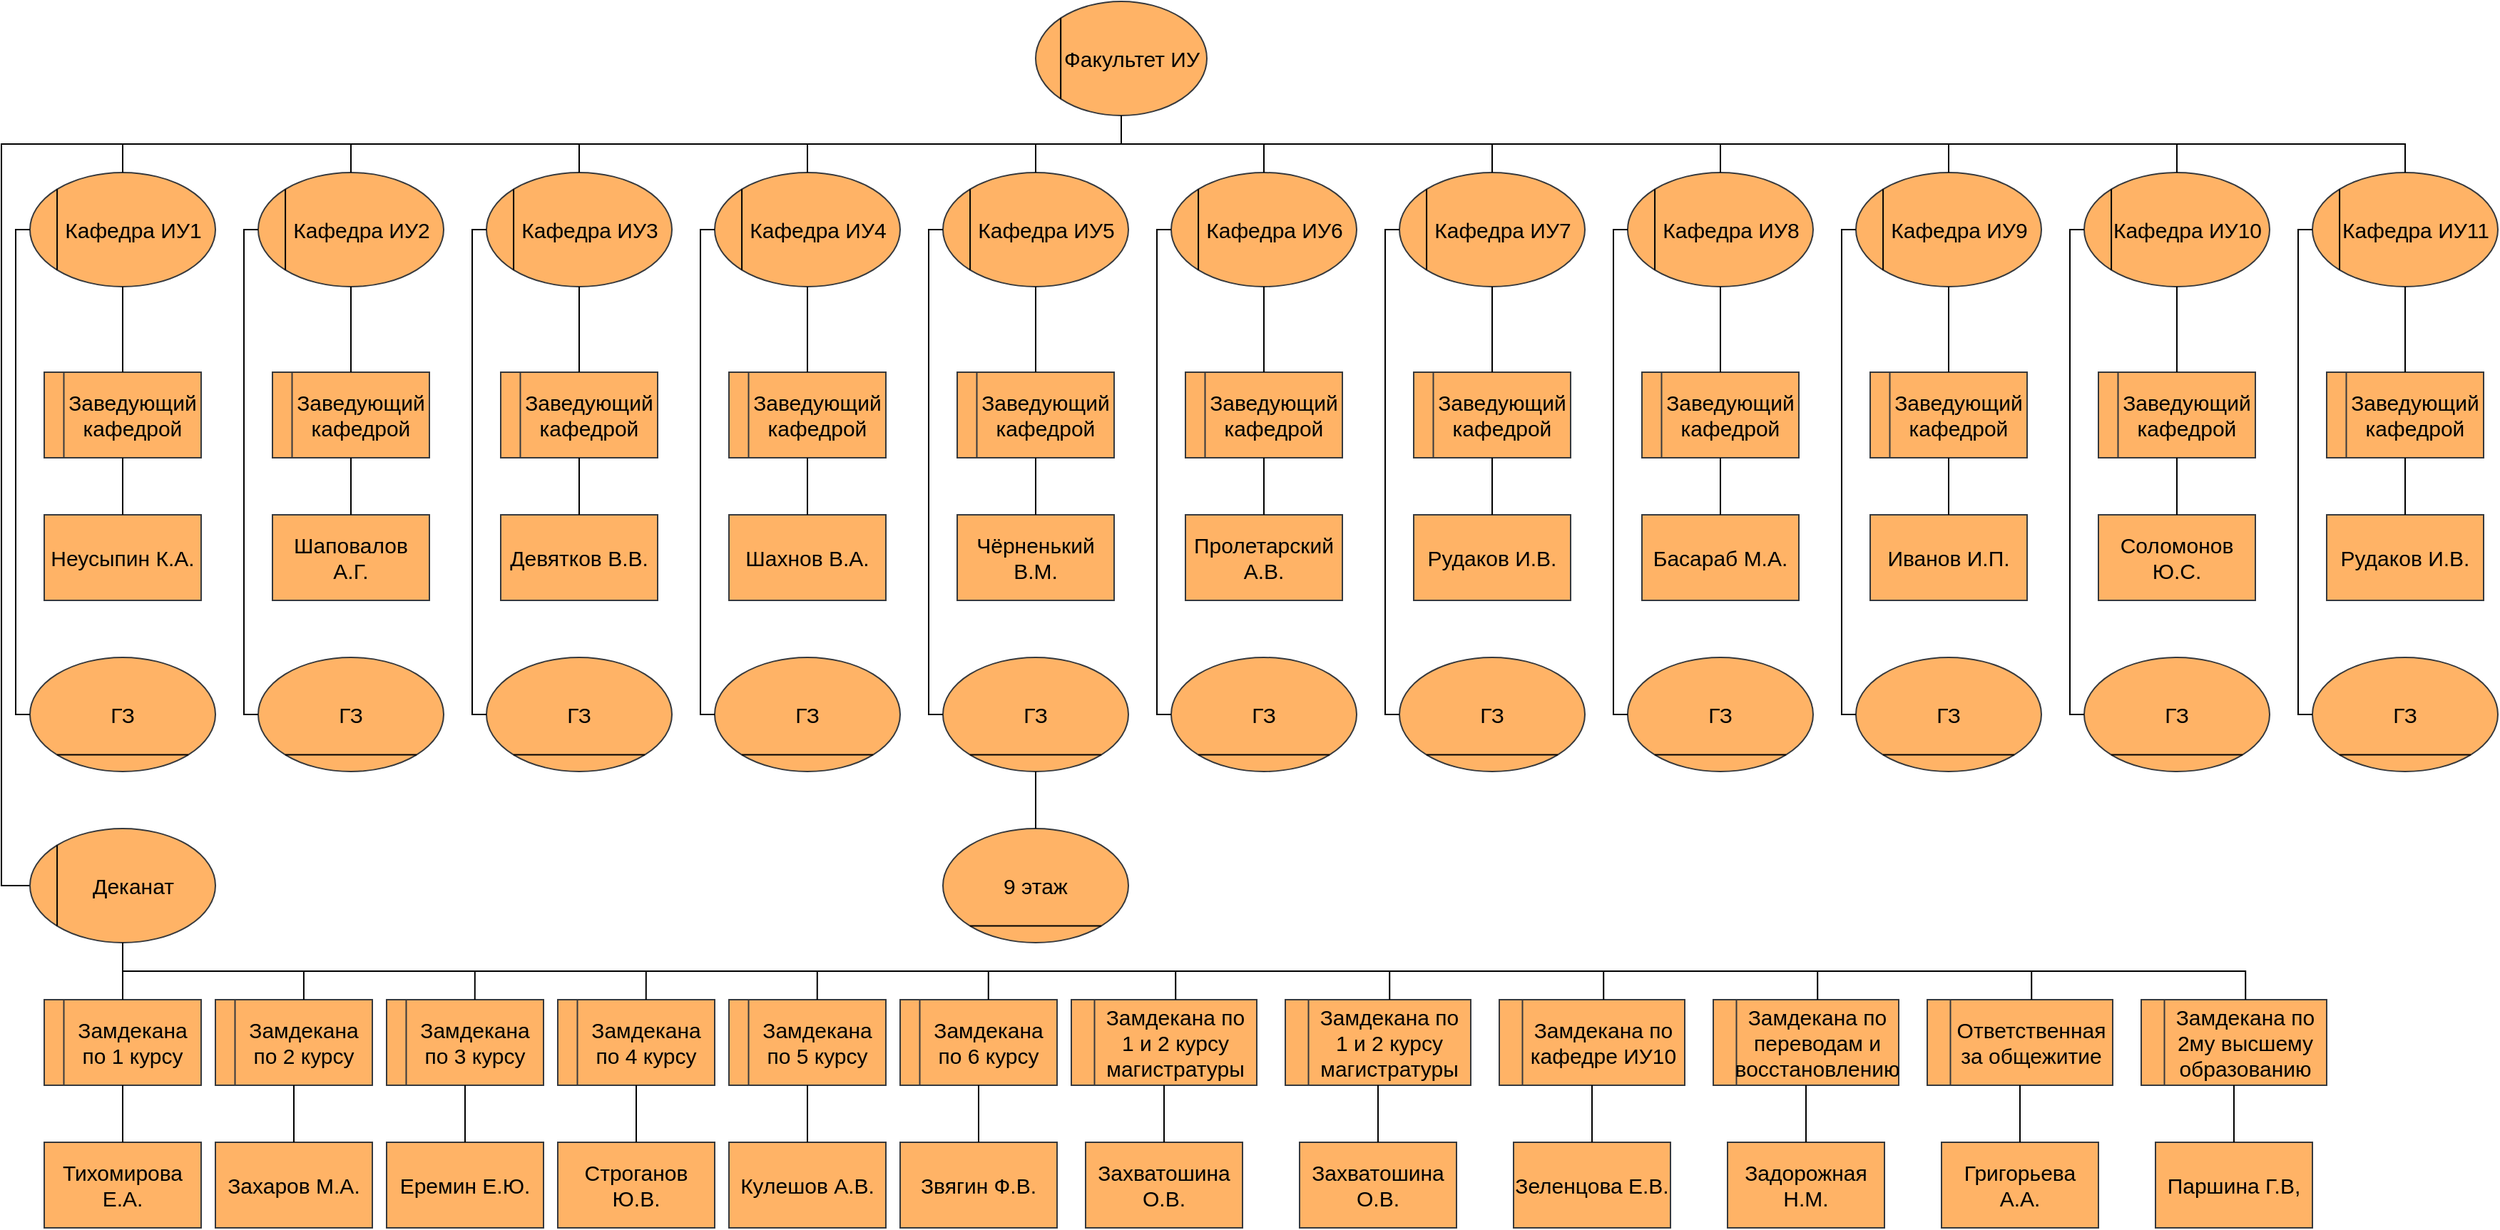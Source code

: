 <mxfile version="15.1.4" type="github">
  <diagram id="_S7kwJW2IpWlCZ6O2Rjl" name="Page-1">
    <mxGraphModel dx="2472" dy="727" grid="1" gridSize="10" guides="1" tooltips="1" connect="1" arrows="1" fold="1" page="1" pageScale="1" pageWidth="1169" pageHeight="1654" math="0" shadow="0">
      <root>
        <mxCell id="0" />
        <mxCell id="1" parent="0" />
        <mxCell id="1EimY6DF7pIaOAtQaLlC-15" value="" style="group;rounded=0;fillColor=none;spacingLeft=0;strokeWidth=1;fontSize=15;" vertex="1" connectable="0" parent="1">
          <mxGeometry x="525" y="40" width="120" height="80" as="geometry" />
        </mxCell>
        <mxCell id="1EimY6DF7pIaOAtQaLlC-16" value="Факультет ИУ" style="ellipse;whiteSpace=wrap;html=1;rounded=0;strokeColor=#36393d;spacingLeft=15;fillColor=#FFB366;fontSize=15;" vertex="1" parent="1EimY6DF7pIaOAtQaLlC-15">
          <mxGeometry width="120" height="80" as="geometry" />
        </mxCell>
        <mxCell id="1EimY6DF7pIaOAtQaLlC-17" value="" style="endArrow=none;html=1;entryX=0;entryY=0;entryDx=0;entryDy=0;exitX=0;exitY=1;exitDx=0;exitDy=0;" edge="1" parent="1EimY6DF7pIaOAtQaLlC-15" source="1EimY6DF7pIaOAtQaLlC-16" target="1EimY6DF7pIaOAtQaLlC-16">
          <mxGeometry width="50" height="50" relative="1" as="geometry">
            <mxPoint x="-70" y="150" as="sourcePoint" />
            <mxPoint x="-20" y="100" as="targetPoint" />
          </mxGeometry>
        </mxCell>
        <mxCell id="1EimY6DF7pIaOAtQaLlC-18" value="" style="group;rounded=0;fillColor=none;spacingLeft=0;strokeWidth=1;fontSize=15;" vertex="1" connectable="0" parent="1">
          <mxGeometry x="-20" y="160" width="130" height="80" as="geometry" />
        </mxCell>
        <mxCell id="1EimY6DF7pIaOAtQaLlC-19" value="Кафедра ИУ2" style="ellipse;whiteSpace=wrap;html=1;rounded=0;strokeColor=#36393d;spacingLeft=15;fillColor=#FFB366;fontSize=15;" vertex="1" parent="1EimY6DF7pIaOAtQaLlC-18">
          <mxGeometry width="130" height="80" as="geometry" />
        </mxCell>
        <mxCell id="1EimY6DF7pIaOAtQaLlC-20" value="" style="endArrow=none;html=1;entryX=0;entryY=0;entryDx=0;entryDy=0;exitX=0;exitY=1;exitDx=0;exitDy=0;" edge="1" parent="1EimY6DF7pIaOAtQaLlC-18" source="1EimY6DF7pIaOAtQaLlC-19" target="1EimY6DF7pIaOAtQaLlC-19">
          <mxGeometry width="50" height="50" relative="1" as="geometry">
            <mxPoint x="-75.833" y="150" as="sourcePoint" />
            <mxPoint x="-21.667" y="100" as="targetPoint" />
          </mxGeometry>
        </mxCell>
        <mxCell id="1EimY6DF7pIaOAtQaLlC-21" value="" style="group;rounded=0;fillColor=none;spacingLeft=0;strokeWidth=1;fontSize=15;" vertex="1" connectable="0" parent="1">
          <mxGeometry x="140" y="160" width="130" height="80" as="geometry" />
        </mxCell>
        <mxCell id="1EimY6DF7pIaOAtQaLlC-22" value="Кафедра ИУ3" style="ellipse;whiteSpace=wrap;html=1;rounded=0;strokeColor=#36393d;spacingLeft=15;fillColor=#FFB366;fontSize=15;" vertex="1" parent="1EimY6DF7pIaOAtQaLlC-21">
          <mxGeometry width="130" height="80" as="geometry" />
        </mxCell>
        <mxCell id="1EimY6DF7pIaOAtQaLlC-23" value="" style="endArrow=none;html=1;entryX=0;entryY=0;entryDx=0;entryDy=0;exitX=0;exitY=1;exitDx=0;exitDy=0;" edge="1" parent="1EimY6DF7pIaOAtQaLlC-21" source="1EimY6DF7pIaOAtQaLlC-22" target="1EimY6DF7pIaOAtQaLlC-22">
          <mxGeometry width="50" height="50" relative="1" as="geometry">
            <mxPoint x="-75.833" y="150" as="sourcePoint" />
            <mxPoint x="-21.667" y="100" as="targetPoint" />
          </mxGeometry>
        </mxCell>
        <mxCell id="1EimY6DF7pIaOAtQaLlC-24" value="" style="group;rounded=0;fillColor=none;spacingLeft=0;strokeWidth=1;fontSize=15;" vertex="1" connectable="0" parent="1">
          <mxGeometry x="300" y="160" width="130" height="80" as="geometry" />
        </mxCell>
        <mxCell id="1EimY6DF7pIaOAtQaLlC-25" value="Кафедра ИУ4" style="ellipse;whiteSpace=wrap;html=1;rounded=0;strokeColor=#36393d;spacingLeft=15;fillColor=#FFB366;fontSize=15;" vertex="1" parent="1EimY6DF7pIaOAtQaLlC-24">
          <mxGeometry width="130" height="80" as="geometry" />
        </mxCell>
        <mxCell id="1EimY6DF7pIaOAtQaLlC-26" value="" style="endArrow=none;html=1;entryX=0;entryY=0;entryDx=0;entryDy=0;exitX=0;exitY=1;exitDx=0;exitDy=0;" edge="1" parent="1EimY6DF7pIaOAtQaLlC-24" source="1EimY6DF7pIaOAtQaLlC-25" target="1EimY6DF7pIaOAtQaLlC-25">
          <mxGeometry width="50" height="50" relative="1" as="geometry">
            <mxPoint x="-75.833" y="150" as="sourcePoint" />
            <mxPoint x="-21.667" y="100" as="targetPoint" />
          </mxGeometry>
        </mxCell>
        <mxCell id="1EimY6DF7pIaOAtQaLlC-27" value="" style="group;rounded=0;fillColor=none;spacingLeft=0;strokeWidth=1;fontSize=15;" vertex="1" connectable="0" parent="1">
          <mxGeometry x="460" y="160" width="130" height="80" as="geometry" />
        </mxCell>
        <mxCell id="1EimY6DF7pIaOAtQaLlC-28" value="Кафедра ИУ5" style="ellipse;whiteSpace=wrap;html=1;rounded=0;strokeColor=#36393d;spacingLeft=15;fillColor=#FFB366;fontSize=15;" vertex="1" parent="1EimY6DF7pIaOAtQaLlC-27">
          <mxGeometry width="130" height="80" as="geometry" />
        </mxCell>
        <mxCell id="1EimY6DF7pIaOAtQaLlC-29" value="" style="endArrow=none;html=1;entryX=0;entryY=0;entryDx=0;entryDy=0;exitX=0;exitY=1;exitDx=0;exitDy=0;" edge="1" parent="1EimY6DF7pIaOAtQaLlC-27" source="1EimY6DF7pIaOAtQaLlC-28" target="1EimY6DF7pIaOAtQaLlC-28">
          <mxGeometry width="50" height="50" relative="1" as="geometry">
            <mxPoint x="-75.833" y="150" as="sourcePoint" />
            <mxPoint x="-21.667" y="100" as="targetPoint" />
          </mxGeometry>
        </mxCell>
        <mxCell id="1EimY6DF7pIaOAtQaLlC-30" value="" style="group;rounded=0;fillColor=none;spacingLeft=0;strokeWidth=1;fontSize=15;" vertex="1" connectable="0" parent="1">
          <mxGeometry x="620" y="160" width="130" height="80" as="geometry" />
        </mxCell>
        <mxCell id="1EimY6DF7pIaOAtQaLlC-31" value="Кафедра ИУ6" style="ellipse;whiteSpace=wrap;html=1;rounded=0;strokeColor=#36393d;spacingLeft=15;fillColor=#FFB366;fontSize=15;" vertex="1" parent="1EimY6DF7pIaOAtQaLlC-30">
          <mxGeometry width="130" height="80" as="geometry" />
        </mxCell>
        <mxCell id="1EimY6DF7pIaOAtQaLlC-32" value="" style="endArrow=none;html=1;entryX=0;entryY=0;entryDx=0;entryDy=0;exitX=0;exitY=1;exitDx=0;exitDy=0;" edge="1" parent="1EimY6DF7pIaOAtQaLlC-30" source="1EimY6DF7pIaOAtQaLlC-31" target="1EimY6DF7pIaOAtQaLlC-31">
          <mxGeometry width="50" height="50" relative="1" as="geometry">
            <mxPoint x="-75.833" y="150" as="sourcePoint" />
            <mxPoint x="-21.667" y="100" as="targetPoint" />
          </mxGeometry>
        </mxCell>
        <mxCell id="1EimY6DF7pIaOAtQaLlC-33" value="" style="group;rounded=0;fillColor=none;spacingLeft=0;strokeWidth=1;fontSize=15;" vertex="1" connectable="0" parent="1">
          <mxGeometry x="780" y="160" width="130" height="80" as="geometry" />
        </mxCell>
        <mxCell id="1EimY6DF7pIaOAtQaLlC-34" value="Кафедра ИУ7" style="ellipse;whiteSpace=wrap;html=1;rounded=0;strokeColor=#36393d;spacingLeft=15;fillColor=#FFB366;fontSize=15;" vertex="1" parent="1EimY6DF7pIaOAtQaLlC-33">
          <mxGeometry width="130" height="80" as="geometry" />
        </mxCell>
        <mxCell id="1EimY6DF7pIaOAtQaLlC-35" value="" style="endArrow=none;html=1;entryX=0;entryY=0;entryDx=0;entryDy=0;exitX=0;exitY=1;exitDx=0;exitDy=0;" edge="1" parent="1EimY6DF7pIaOAtQaLlC-33" source="1EimY6DF7pIaOAtQaLlC-34" target="1EimY6DF7pIaOAtQaLlC-34">
          <mxGeometry width="50" height="50" relative="1" as="geometry">
            <mxPoint x="-75.833" y="150" as="sourcePoint" />
            <mxPoint x="-21.667" y="100" as="targetPoint" />
          </mxGeometry>
        </mxCell>
        <mxCell id="1EimY6DF7pIaOAtQaLlC-36" value="" style="group;rounded=0;fillColor=none;spacingLeft=0;strokeWidth=1;fontSize=15;" vertex="1" connectable="0" parent="1">
          <mxGeometry x="940" y="160" width="130" height="80" as="geometry" />
        </mxCell>
        <mxCell id="1EimY6DF7pIaOAtQaLlC-37" value="Кафедра ИУ8" style="ellipse;whiteSpace=wrap;html=1;rounded=0;strokeColor=#36393d;spacingLeft=15;fillColor=#FFB366;fontSize=15;" vertex="1" parent="1EimY6DF7pIaOAtQaLlC-36">
          <mxGeometry width="130" height="80" as="geometry" />
        </mxCell>
        <mxCell id="1EimY6DF7pIaOAtQaLlC-38" value="" style="endArrow=none;html=1;entryX=0;entryY=0;entryDx=0;entryDy=0;exitX=0;exitY=1;exitDx=0;exitDy=0;" edge="1" parent="1EimY6DF7pIaOAtQaLlC-36" source="1EimY6DF7pIaOAtQaLlC-37" target="1EimY6DF7pIaOAtQaLlC-37">
          <mxGeometry width="50" height="50" relative="1" as="geometry">
            <mxPoint x="-75.833" y="150" as="sourcePoint" />
            <mxPoint x="-21.667" y="100" as="targetPoint" />
          </mxGeometry>
        </mxCell>
        <mxCell id="1EimY6DF7pIaOAtQaLlC-39" value="" style="group;rounded=0;fillColor=none;spacingLeft=0;strokeWidth=1;fontSize=15;" vertex="1" connectable="0" parent="1">
          <mxGeometry x="1100" y="160" width="130" height="80" as="geometry" />
        </mxCell>
        <mxCell id="1EimY6DF7pIaOAtQaLlC-40" value="Кафедра ИУ9" style="ellipse;whiteSpace=wrap;html=1;rounded=0;strokeColor=#36393d;spacingLeft=15;fillColor=#FFB366;fontSize=15;" vertex="1" parent="1EimY6DF7pIaOAtQaLlC-39">
          <mxGeometry width="130" height="80" as="geometry" />
        </mxCell>
        <mxCell id="1EimY6DF7pIaOAtQaLlC-41" value="" style="endArrow=none;html=1;entryX=0;entryY=0;entryDx=0;entryDy=0;exitX=0;exitY=1;exitDx=0;exitDy=0;" edge="1" parent="1EimY6DF7pIaOAtQaLlC-39" source="1EimY6DF7pIaOAtQaLlC-40" target="1EimY6DF7pIaOAtQaLlC-40">
          <mxGeometry width="50" height="50" relative="1" as="geometry">
            <mxPoint x="-75.833" y="150" as="sourcePoint" />
            <mxPoint x="-21.667" y="100" as="targetPoint" />
          </mxGeometry>
        </mxCell>
        <mxCell id="1EimY6DF7pIaOAtQaLlC-42" value="" style="group;rounded=0;fillColor=none;spacingLeft=0;strokeWidth=1;fontSize=15;" vertex="1" connectable="0" parent="1">
          <mxGeometry x="1260" y="160" width="130" height="80" as="geometry" />
        </mxCell>
        <mxCell id="1EimY6DF7pIaOAtQaLlC-43" value="Кафедра ИУ10" style="ellipse;whiteSpace=wrap;html=1;rounded=0;strokeColor=#36393d;spacingLeft=15;fillColor=#FFB366;fontSize=15;" vertex="1" parent="1EimY6DF7pIaOAtQaLlC-42">
          <mxGeometry width="130" height="80" as="geometry" />
        </mxCell>
        <mxCell id="1EimY6DF7pIaOAtQaLlC-44" value="" style="endArrow=none;html=1;entryX=0;entryY=0;entryDx=0;entryDy=0;exitX=0;exitY=1;exitDx=0;exitDy=0;" edge="1" parent="1EimY6DF7pIaOAtQaLlC-42" source="1EimY6DF7pIaOAtQaLlC-43" target="1EimY6DF7pIaOAtQaLlC-43">
          <mxGeometry width="50" height="50" relative="1" as="geometry">
            <mxPoint x="-75.833" y="150" as="sourcePoint" />
            <mxPoint x="-21.667" y="100" as="targetPoint" />
          </mxGeometry>
        </mxCell>
        <mxCell id="1EimY6DF7pIaOAtQaLlC-45" value="" style="group;rounded=0;fillColor=none;spacingLeft=0;strokeWidth=1;fontSize=15;" vertex="1" connectable="0" parent="1">
          <mxGeometry x="-180" y="160" width="130" height="80" as="geometry" />
        </mxCell>
        <mxCell id="1EimY6DF7pIaOAtQaLlC-46" value="Кафедра ИУ1" style="ellipse;whiteSpace=wrap;html=1;rounded=0;strokeColor=#36393d;spacingLeft=15;fillColor=#FFB366;fontSize=15;" vertex="1" parent="1EimY6DF7pIaOAtQaLlC-45">
          <mxGeometry width="130" height="80" as="geometry" />
        </mxCell>
        <mxCell id="1EimY6DF7pIaOAtQaLlC-47" value="" style="endArrow=none;html=1;entryX=0;entryY=0;entryDx=0;entryDy=0;exitX=0;exitY=1;exitDx=0;exitDy=0;" edge="1" parent="1EimY6DF7pIaOAtQaLlC-45" source="1EimY6DF7pIaOAtQaLlC-46" target="1EimY6DF7pIaOAtQaLlC-46">
          <mxGeometry width="50" height="50" relative="1" as="geometry">
            <mxPoint x="-75.833" y="150" as="sourcePoint" />
            <mxPoint x="-21.667" y="100" as="targetPoint" />
          </mxGeometry>
        </mxCell>
        <mxCell id="1EimY6DF7pIaOAtQaLlC-48" value="" style="group;rounded=0;fillColor=none;spacingLeft=0;strokeWidth=1;fontSize=15;" vertex="1" connectable="0" parent="1">
          <mxGeometry x="1420" y="160" width="130" height="80" as="geometry" />
        </mxCell>
        <mxCell id="1EimY6DF7pIaOAtQaLlC-49" value="Кафедра ИУ11" style="ellipse;whiteSpace=wrap;html=1;rounded=0;strokeColor=#36393d;spacingLeft=15;fillColor=#FFB366;fontSize=15;" vertex="1" parent="1EimY6DF7pIaOAtQaLlC-48">
          <mxGeometry width="130" height="80" as="geometry" />
        </mxCell>
        <mxCell id="1EimY6DF7pIaOAtQaLlC-50" value="" style="endArrow=none;html=1;entryX=0;entryY=0;entryDx=0;entryDy=0;exitX=0;exitY=1;exitDx=0;exitDy=0;" edge="1" parent="1EimY6DF7pIaOAtQaLlC-48" source="1EimY6DF7pIaOAtQaLlC-49" target="1EimY6DF7pIaOAtQaLlC-49">
          <mxGeometry width="50" height="50" relative="1" as="geometry">
            <mxPoint x="-75.833" y="150" as="sourcePoint" />
            <mxPoint x="-21.667" y="100" as="targetPoint" />
          </mxGeometry>
        </mxCell>
        <mxCell id="1EimY6DF7pIaOAtQaLlC-54" value="" style="group;fontSize=15;fillColor=#FFB366;" vertex="1" connectable="0" parent="1">
          <mxGeometry x="-170" y="300" width="110" height="60" as="geometry" />
        </mxCell>
        <mxCell id="1EimY6DF7pIaOAtQaLlC-55" value="" style="rounded=0;whiteSpace=wrap;html=1;strokeColor=#36393d;fontSize=15;fillColor=#FFB366;" vertex="1" parent="1EimY6DF7pIaOAtQaLlC-54">
          <mxGeometry width="110" height="60" as="geometry" />
        </mxCell>
        <mxCell id="1EimY6DF7pIaOAtQaLlC-56" value="&lt;font style=&quot;font-size: 15px&quot;&gt;Заведующий&lt;br&gt;кафедрой&lt;/font&gt;" style="rounded=0;whiteSpace=wrap;html=1;strokeColor=#36393d;fillColor=#FFB366;" vertex="1" parent="1EimY6DF7pIaOAtQaLlC-54">
          <mxGeometry x="13.75" width="96.25" height="60" as="geometry" />
        </mxCell>
        <mxCell id="1EimY6DF7pIaOAtQaLlC-57" value="" style="group;fontSize=15;fillColor=#FFB366;" vertex="1" connectable="0" parent="1">
          <mxGeometry x="-10" y="300" width="110" height="60" as="geometry" />
        </mxCell>
        <mxCell id="1EimY6DF7pIaOAtQaLlC-58" value="" style="rounded=0;whiteSpace=wrap;html=1;strokeColor=#36393d;fontSize=15;fillColor=#FFB366;" vertex="1" parent="1EimY6DF7pIaOAtQaLlC-57">
          <mxGeometry width="110" height="60" as="geometry" />
        </mxCell>
        <mxCell id="1EimY6DF7pIaOAtQaLlC-59" value="&lt;font style=&quot;font-size: 15px&quot;&gt;Заведующий&lt;br&gt;кафедрой&lt;/font&gt;" style="rounded=0;whiteSpace=wrap;html=1;strokeColor=#36393d;fillColor=#FFB366;" vertex="1" parent="1EimY6DF7pIaOAtQaLlC-57">
          <mxGeometry x="13.75" width="96.25" height="60" as="geometry" />
        </mxCell>
        <mxCell id="1EimY6DF7pIaOAtQaLlC-60" value="" style="group;fontSize=15;fillColor=#FFB366;" vertex="1" connectable="0" parent="1">
          <mxGeometry x="150" y="300" width="110" height="60" as="geometry" />
        </mxCell>
        <mxCell id="1EimY6DF7pIaOAtQaLlC-61" value="" style="rounded=0;whiteSpace=wrap;html=1;strokeColor=#36393d;fontSize=15;fillColor=#FFB366;" vertex="1" parent="1EimY6DF7pIaOAtQaLlC-60">
          <mxGeometry width="110" height="60" as="geometry" />
        </mxCell>
        <mxCell id="1EimY6DF7pIaOAtQaLlC-62" value="&lt;font style=&quot;font-size: 15px&quot;&gt;Заведующий&lt;br&gt;кафедрой&lt;/font&gt;" style="rounded=0;whiteSpace=wrap;html=1;strokeColor=#36393d;fillColor=#FFB366;" vertex="1" parent="1EimY6DF7pIaOAtQaLlC-60">
          <mxGeometry x="13.75" width="96.25" height="60" as="geometry" />
        </mxCell>
        <mxCell id="1EimY6DF7pIaOAtQaLlC-63" value="" style="group;fontSize=15;fillColor=#FFB366;" vertex="1" connectable="0" parent="1">
          <mxGeometry x="310" y="300" width="110" height="60" as="geometry" />
        </mxCell>
        <mxCell id="1EimY6DF7pIaOAtQaLlC-64" value="" style="rounded=0;whiteSpace=wrap;html=1;strokeColor=#36393d;fontSize=15;fillColor=#FFB366;" vertex="1" parent="1EimY6DF7pIaOAtQaLlC-63">
          <mxGeometry width="110" height="60" as="geometry" />
        </mxCell>
        <mxCell id="1EimY6DF7pIaOAtQaLlC-65" value="&lt;font style=&quot;font-size: 15px&quot;&gt;Заведующий&lt;br&gt;кафедрой&lt;/font&gt;" style="rounded=0;whiteSpace=wrap;html=1;strokeColor=#36393d;fillColor=#FFB366;" vertex="1" parent="1EimY6DF7pIaOAtQaLlC-63">
          <mxGeometry x="13.75" width="96.25" height="60" as="geometry" />
        </mxCell>
        <mxCell id="1EimY6DF7pIaOAtQaLlC-68" value="" style="edgeStyle=orthogonalEdgeStyle;rounded=0;orthogonalLoop=1;jettySize=auto;html=1;fontSize=15;startArrow=none;startFill=0;endArrow=none;endFill=0;" edge="1" parent="1" source="1EimY6DF7pIaOAtQaLlC-55" target="1EimY6DF7pIaOAtQaLlC-46">
          <mxGeometry relative="1" as="geometry" />
        </mxCell>
        <mxCell id="1EimY6DF7pIaOAtQaLlC-70" value="" style="edgeStyle=orthogonalEdgeStyle;rounded=0;orthogonalLoop=1;jettySize=auto;html=1;fontSize=15;startArrow=none;startFill=0;endArrow=none;endFill=0;" edge="1" parent="1" source="1EimY6DF7pIaOAtQaLlC-58" target="1EimY6DF7pIaOAtQaLlC-19">
          <mxGeometry relative="1" as="geometry" />
        </mxCell>
        <mxCell id="1EimY6DF7pIaOAtQaLlC-71" value="" style="edgeStyle=orthogonalEdgeStyle;rounded=0;orthogonalLoop=1;jettySize=auto;html=1;fontSize=15;startArrow=none;startFill=0;endArrow=none;endFill=0;" edge="1" parent="1" source="1EimY6DF7pIaOAtQaLlC-61" target="1EimY6DF7pIaOAtQaLlC-22">
          <mxGeometry relative="1" as="geometry" />
        </mxCell>
        <mxCell id="1EimY6DF7pIaOAtQaLlC-72" value="" style="edgeStyle=orthogonalEdgeStyle;rounded=0;orthogonalLoop=1;jettySize=auto;html=1;fontSize=15;startArrow=none;startFill=0;endArrow=none;endFill=0;" edge="1" parent="1" source="1EimY6DF7pIaOAtQaLlC-64" target="1EimY6DF7pIaOAtQaLlC-25">
          <mxGeometry relative="1" as="geometry" />
        </mxCell>
        <mxCell id="1EimY6DF7pIaOAtQaLlC-73" value="" style="group;fontSize=15;fillColor=#FFB366;" vertex="1" connectable="0" parent="1">
          <mxGeometry x="470" y="300" width="110" height="60" as="geometry" />
        </mxCell>
        <mxCell id="1EimY6DF7pIaOAtQaLlC-74" value="" style="rounded=0;whiteSpace=wrap;html=1;strokeColor=#36393d;fontSize=15;fillColor=#FFB366;" vertex="1" parent="1EimY6DF7pIaOAtQaLlC-73">
          <mxGeometry width="110" height="60" as="geometry" />
        </mxCell>
        <mxCell id="1EimY6DF7pIaOAtQaLlC-75" value="&lt;font style=&quot;font-size: 15px&quot;&gt;Заведующий&lt;br&gt;кафедрой&lt;/font&gt;" style="rounded=0;whiteSpace=wrap;html=1;strokeColor=#36393d;fillColor=#FFB366;" vertex="1" parent="1EimY6DF7pIaOAtQaLlC-73">
          <mxGeometry x="13.75" width="96.25" height="60" as="geometry" />
        </mxCell>
        <mxCell id="1EimY6DF7pIaOAtQaLlC-76" value="" style="group;fontSize=15;fillColor=#FFB366;" vertex="1" connectable="0" parent="1">
          <mxGeometry x="630" y="300" width="110" height="60" as="geometry" />
        </mxCell>
        <mxCell id="1EimY6DF7pIaOAtQaLlC-77" value="" style="rounded=0;whiteSpace=wrap;html=1;strokeColor=#36393d;fontSize=15;fillColor=#FFB366;" vertex="1" parent="1EimY6DF7pIaOAtQaLlC-76">
          <mxGeometry width="110" height="60" as="geometry" />
        </mxCell>
        <mxCell id="1EimY6DF7pIaOAtQaLlC-78" value="&lt;font style=&quot;font-size: 15px&quot;&gt;Заведующий&lt;br&gt;кафедрой&lt;/font&gt;" style="rounded=0;whiteSpace=wrap;html=1;strokeColor=#36393d;fillColor=#FFB366;" vertex="1" parent="1EimY6DF7pIaOAtQaLlC-76">
          <mxGeometry x="13.75" width="96.25" height="60" as="geometry" />
        </mxCell>
        <mxCell id="1EimY6DF7pIaOAtQaLlC-79" value="" style="group;fontSize=15;fillColor=#FFB366;" vertex="1" connectable="0" parent="1">
          <mxGeometry x="790" y="300" width="110" height="60" as="geometry" />
        </mxCell>
        <mxCell id="1EimY6DF7pIaOAtQaLlC-80" value="" style="rounded=0;whiteSpace=wrap;html=1;strokeColor=#36393d;fontSize=15;fillColor=#FFB366;" vertex="1" parent="1EimY6DF7pIaOAtQaLlC-79">
          <mxGeometry width="110" height="60" as="geometry" />
        </mxCell>
        <mxCell id="1EimY6DF7pIaOAtQaLlC-81" value="&lt;font style=&quot;font-size: 15px&quot;&gt;Заведующий&lt;br&gt;кафедрой&lt;/font&gt;" style="rounded=0;whiteSpace=wrap;html=1;strokeColor=#36393d;fillColor=#FFB366;" vertex="1" parent="1EimY6DF7pIaOAtQaLlC-79">
          <mxGeometry x="13.75" width="96.25" height="60" as="geometry" />
        </mxCell>
        <mxCell id="1EimY6DF7pIaOAtQaLlC-82" value="" style="group;fontSize=15;fillColor=#FFB366;" vertex="1" connectable="0" parent="1">
          <mxGeometry x="950" y="300" width="110" height="60" as="geometry" />
        </mxCell>
        <mxCell id="1EimY6DF7pIaOAtQaLlC-83" value="" style="rounded=0;whiteSpace=wrap;html=1;strokeColor=#36393d;fontSize=15;fillColor=#FFB366;" vertex="1" parent="1EimY6DF7pIaOAtQaLlC-82">
          <mxGeometry width="110" height="60" as="geometry" />
        </mxCell>
        <mxCell id="1EimY6DF7pIaOAtQaLlC-84" value="&lt;font style=&quot;font-size: 15px&quot;&gt;Заведующий&lt;br&gt;кафедрой&lt;/font&gt;" style="rounded=0;whiteSpace=wrap;html=1;strokeColor=#36393d;fillColor=#FFB366;" vertex="1" parent="1EimY6DF7pIaOAtQaLlC-82">
          <mxGeometry x="13.75" width="96.25" height="60" as="geometry" />
        </mxCell>
        <mxCell id="1EimY6DF7pIaOAtQaLlC-85" value="" style="group;fontSize=15;fillColor=#FFB366;" vertex="1" connectable="0" parent="1">
          <mxGeometry x="1110" y="300" width="110" height="60" as="geometry" />
        </mxCell>
        <mxCell id="1EimY6DF7pIaOAtQaLlC-86" value="" style="rounded=0;whiteSpace=wrap;html=1;strokeColor=#36393d;fontSize=15;fillColor=#FFB366;" vertex="1" parent="1EimY6DF7pIaOAtQaLlC-85">
          <mxGeometry width="110" height="60" as="geometry" />
        </mxCell>
        <mxCell id="1EimY6DF7pIaOAtQaLlC-87" value="&lt;font style=&quot;font-size: 15px&quot;&gt;Заведующий&lt;br&gt;кафедрой&lt;/font&gt;" style="rounded=0;whiteSpace=wrap;html=1;strokeColor=#36393d;fillColor=#FFB366;" vertex="1" parent="1EimY6DF7pIaOAtQaLlC-85">
          <mxGeometry x="13.75" width="96.25" height="60" as="geometry" />
        </mxCell>
        <mxCell id="1EimY6DF7pIaOAtQaLlC-88" value="" style="group;fontSize=15;fillColor=#FFB366;" vertex="1" connectable="0" parent="1">
          <mxGeometry x="1270" y="300" width="110" height="60" as="geometry" />
        </mxCell>
        <mxCell id="1EimY6DF7pIaOAtQaLlC-89" value="" style="rounded=0;whiteSpace=wrap;html=1;strokeColor=#36393d;fontSize=15;fillColor=#FFB366;" vertex="1" parent="1EimY6DF7pIaOAtQaLlC-88">
          <mxGeometry width="110" height="60" as="geometry" />
        </mxCell>
        <mxCell id="1EimY6DF7pIaOAtQaLlC-90" value="&lt;font style=&quot;font-size: 15px&quot;&gt;Заведующий&lt;br&gt;кафедрой&lt;/font&gt;" style="rounded=0;whiteSpace=wrap;html=1;strokeColor=#36393d;fillColor=#FFB366;" vertex="1" parent="1EimY6DF7pIaOAtQaLlC-88">
          <mxGeometry x="13.75" width="96.25" height="60" as="geometry" />
        </mxCell>
        <mxCell id="1EimY6DF7pIaOAtQaLlC-91" value="" style="group;fontSize=15;fillColor=#FFB366;" vertex="1" connectable="0" parent="1">
          <mxGeometry x="1430" y="300" width="110" height="60" as="geometry" />
        </mxCell>
        <mxCell id="1EimY6DF7pIaOAtQaLlC-92" value="" style="rounded=0;whiteSpace=wrap;html=1;strokeColor=#36393d;fontSize=15;fillColor=#FFB366;" vertex="1" parent="1EimY6DF7pIaOAtQaLlC-91">
          <mxGeometry width="110" height="60" as="geometry" />
        </mxCell>
        <mxCell id="1EimY6DF7pIaOAtQaLlC-93" value="&lt;font style=&quot;font-size: 15px&quot;&gt;Заведующий&lt;br&gt;кафедрой&lt;/font&gt;" style="rounded=0;whiteSpace=wrap;html=1;strokeColor=#36393d;fillColor=#FFB366;" vertex="1" parent="1EimY6DF7pIaOAtQaLlC-91">
          <mxGeometry x="13.75" width="96.25" height="60" as="geometry" />
        </mxCell>
        <mxCell id="1EimY6DF7pIaOAtQaLlC-94" value="" style="edgeStyle=orthogonalEdgeStyle;rounded=0;orthogonalLoop=1;jettySize=auto;html=1;fontSize=15;startArrow=none;startFill=0;endArrow=none;endFill=0;" edge="1" parent="1" source="1EimY6DF7pIaOAtQaLlC-92" target="1EimY6DF7pIaOAtQaLlC-49">
          <mxGeometry relative="1" as="geometry" />
        </mxCell>
        <mxCell id="1EimY6DF7pIaOAtQaLlC-95" value="" style="edgeStyle=orthogonalEdgeStyle;rounded=0;orthogonalLoop=1;jettySize=auto;html=1;fontSize=15;startArrow=none;startFill=0;endArrow=none;endFill=0;" edge="1" parent="1" source="1EimY6DF7pIaOAtQaLlC-89" target="1EimY6DF7pIaOAtQaLlC-43">
          <mxGeometry relative="1" as="geometry" />
        </mxCell>
        <mxCell id="1EimY6DF7pIaOAtQaLlC-96" value="" style="edgeStyle=orthogonalEdgeStyle;rounded=0;orthogonalLoop=1;jettySize=auto;html=1;fontSize=15;startArrow=none;startFill=0;endArrow=none;endFill=0;" edge="1" parent="1" source="1EimY6DF7pIaOAtQaLlC-86" target="1EimY6DF7pIaOAtQaLlC-40">
          <mxGeometry relative="1" as="geometry" />
        </mxCell>
        <mxCell id="1EimY6DF7pIaOAtQaLlC-97" value="" style="edgeStyle=orthogonalEdgeStyle;rounded=0;orthogonalLoop=1;jettySize=auto;html=1;fontSize=15;startArrow=none;startFill=0;endArrow=none;endFill=0;" edge="1" parent="1" source="1EimY6DF7pIaOAtQaLlC-83" target="1EimY6DF7pIaOAtQaLlC-37">
          <mxGeometry relative="1" as="geometry" />
        </mxCell>
        <mxCell id="1EimY6DF7pIaOAtQaLlC-98" value="" style="edgeStyle=orthogonalEdgeStyle;rounded=0;orthogonalLoop=1;jettySize=auto;html=1;fontSize=15;startArrow=none;startFill=0;endArrow=none;endFill=0;" edge="1" parent="1" source="1EimY6DF7pIaOAtQaLlC-74" target="1EimY6DF7pIaOAtQaLlC-28">
          <mxGeometry relative="1" as="geometry" />
        </mxCell>
        <mxCell id="1EimY6DF7pIaOAtQaLlC-99" value="" style="edgeStyle=orthogonalEdgeStyle;rounded=0;orthogonalLoop=1;jettySize=auto;html=1;fontSize=15;startArrow=none;startFill=0;endArrow=none;endFill=0;" edge="1" parent="1" source="1EimY6DF7pIaOAtQaLlC-77" target="1EimY6DF7pIaOAtQaLlC-31">
          <mxGeometry relative="1" as="geometry" />
        </mxCell>
        <mxCell id="1EimY6DF7pIaOAtQaLlC-100" value="" style="edgeStyle=orthogonalEdgeStyle;rounded=0;orthogonalLoop=1;jettySize=auto;html=1;fontSize=15;startArrow=none;startFill=0;endArrow=none;endFill=0;" edge="1" parent="1" source="1EimY6DF7pIaOAtQaLlC-80" target="1EimY6DF7pIaOAtQaLlC-34">
          <mxGeometry relative="1" as="geometry" />
        </mxCell>
        <mxCell id="1EimY6DF7pIaOAtQaLlC-101" value="&lt;span style=&quot;font-size: 15px&quot;&gt;Неусыпин К.А.&lt;/span&gt;" style="rounded=0;whiteSpace=wrap;html=1;strokeColor=#36393d;fillColor=#FFB366;" vertex="1" parent="1">
          <mxGeometry x="-170" y="400" width="110" height="60" as="geometry" />
        </mxCell>
        <mxCell id="1EimY6DF7pIaOAtQaLlC-102" value="" style="edgeStyle=orthogonalEdgeStyle;rounded=0;orthogonalLoop=1;jettySize=auto;html=1;fontSize=15;startArrow=none;startFill=0;endArrow=none;endFill=0;" edge="1" parent="1" source="1EimY6DF7pIaOAtQaLlC-55" target="1EimY6DF7pIaOAtQaLlC-101">
          <mxGeometry relative="1" as="geometry" />
        </mxCell>
        <mxCell id="1EimY6DF7pIaOAtQaLlC-103" value="&lt;span style=&quot;font-size: 15px&quot;&gt;Шаповалов А.Г.&lt;/span&gt;" style="rounded=0;whiteSpace=wrap;html=1;strokeColor=#36393d;fillColor=#FFB366;" vertex="1" parent="1">
          <mxGeometry x="-10" y="400" width="110" height="60" as="geometry" />
        </mxCell>
        <mxCell id="1EimY6DF7pIaOAtQaLlC-104" value="&lt;span style=&quot;font-size: 15px&quot;&gt;Девятков В.В.&lt;/span&gt;" style="rounded=0;whiteSpace=wrap;html=1;strokeColor=#36393d;fillColor=#FFB366;" vertex="1" parent="1">
          <mxGeometry x="150" y="400" width="110" height="60" as="geometry" />
        </mxCell>
        <mxCell id="1EimY6DF7pIaOAtQaLlC-105" value="&lt;span style=&quot;font-size: 15px&quot;&gt;Шахнов В.А.&lt;/span&gt;" style="rounded=0;whiteSpace=wrap;html=1;strokeColor=#36393d;fillColor=#FFB366;" vertex="1" parent="1">
          <mxGeometry x="310" y="400" width="110" height="60" as="geometry" />
        </mxCell>
        <mxCell id="1EimY6DF7pIaOAtQaLlC-106" value="&lt;span style=&quot;font-size: 15px&quot;&gt;Чёрненький В.М.&lt;/span&gt;" style="rounded=0;whiteSpace=wrap;html=1;strokeColor=#36393d;fillColor=#FFB366;" vertex="1" parent="1">
          <mxGeometry x="470" y="400" width="110" height="60" as="geometry" />
        </mxCell>
        <mxCell id="1EimY6DF7pIaOAtQaLlC-107" value="&lt;span style=&quot;font-size: 15px&quot;&gt;Пролетарский А.В.&lt;/span&gt;" style="rounded=0;whiteSpace=wrap;html=1;strokeColor=#36393d;fillColor=#FFB366;" vertex="1" parent="1">
          <mxGeometry x="630" y="400" width="110" height="60" as="geometry" />
        </mxCell>
        <mxCell id="1EimY6DF7pIaOAtQaLlC-108" value="&lt;span style=&quot;font-size: 15px&quot;&gt;Рудаков И.В.&lt;/span&gt;" style="rounded=0;whiteSpace=wrap;html=1;strokeColor=#36393d;fillColor=#FFB366;" vertex="1" parent="1">
          <mxGeometry x="790" y="400" width="110" height="60" as="geometry" />
        </mxCell>
        <mxCell id="1EimY6DF7pIaOAtQaLlC-109" value="&lt;span style=&quot;font-size: 15px&quot;&gt;Басараб М.А.&lt;/span&gt;" style="rounded=0;whiteSpace=wrap;html=1;strokeColor=#36393d;fillColor=#FFB366;" vertex="1" parent="1">
          <mxGeometry x="950" y="400" width="110" height="60" as="geometry" />
        </mxCell>
        <mxCell id="1EimY6DF7pIaOAtQaLlC-110" value="&lt;span style=&quot;font-size: 15px&quot;&gt;Иванов И.П.&lt;/span&gt;" style="rounded=0;whiteSpace=wrap;html=1;strokeColor=#36393d;fillColor=#FFB366;" vertex="1" parent="1">
          <mxGeometry x="1110" y="400" width="110" height="60" as="geometry" />
        </mxCell>
        <mxCell id="1EimY6DF7pIaOAtQaLlC-111" value="&lt;span style=&quot;font-size: 15px&quot;&gt;Соломонов Ю.С.&lt;/span&gt;" style="rounded=0;whiteSpace=wrap;html=1;strokeColor=#36393d;fillColor=#FFB366;" vertex="1" parent="1">
          <mxGeometry x="1270" y="400" width="110" height="60" as="geometry" />
        </mxCell>
        <mxCell id="1EimY6DF7pIaOAtQaLlC-112" value="&lt;span style=&quot;font-size: 15px&quot;&gt;Рудаков И.В.&lt;/span&gt;" style="rounded=0;whiteSpace=wrap;html=1;strokeColor=#36393d;fillColor=#FFB366;" vertex="1" parent="1">
          <mxGeometry x="1430" y="400" width="110" height="60" as="geometry" />
        </mxCell>
        <mxCell id="1EimY6DF7pIaOAtQaLlC-113" value="" style="edgeStyle=orthogonalEdgeStyle;rounded=0;orthogonalLoop=1;jettySize=auto;html=1;fontSize=15;startArrow=none;startFill=0;endArrow=none;endFill=0;" edge="1" parent="1" source="1EimY6DF7pIaOAtQaLlC-86" target="1EimY6DF7pIaOAtQaLlC-110">
          <mxGeometry relative="1" as="geometry" />
        </mxCell>
        <mxCell id="1EimY6DF7pIaOAtQaLlC-114" value="" style="edgeStyle=orthogonalEdgeStyle;rounded=0;orthogonalLoop=1;jettySize=auto;html=1;fontSize=15;startArrow=none;startFill=0;endArrow=none;endFill=0;" edge="1" parent="1" source="1EimY6DF7pIaOAtQaLlC-89" target="1EimY6DF7pIaOAtQaLlC-111">
          <mxGeometry relative="1" as="geometry" />
        </mxCell>
        <mxCell id="1EimY6DF7pIaOAtQaLlC-116" value="" style="edgeStyle=orthogonalEdgeStyle;rounded=0;orthogonalLoop=1;jettySize=auto;html=1;fontSize=15;startArrow=none;startFill=0;endArrow=none;endFill=0;" edge="1" parent="1" source="1EimY6DF7pIaOAtQaLlC-92" target="1EimY6DF7pIaOAtQaLlC-112">
          <mxGeometry relative="1" as="geometry" />
        </mxCell>
        <mxCell id="1EimY6DF7pIaOAtQaLlC-117" value="" style="edgeStyle=orthogonalEdgeStyle;rounded=0;orthogonalLoop=1;jettySize=auto;html=1;fontSize=15;startArrow=none;startFill=0;endArrow=none;endFill=0;" edge="1" parent="1" source="1EimY6DF7pIaOAtQaLlC-83" target="1EimY6DF7pIaOAtQaLlC-109">
          <mxGeometry relative="1" as="geometry" />
        </mxCell>
        <mxCell id="1EimY6DF7pIaOAtQaLlC-118" value="" style="edgeStyle=orthogonalEdgeStyle;rounded=0;orthogonalLoop=1;jettySize=auto;html=1;fontSize=15;startArrow=none;startFill=0;endArrow=none;endFill=0;" edge="1" parent="1" source="1EimY6DF7pIaOAtQaLlC-74" target="1EimY6DF7pIaOAtQaLlC-106">
          <mxGeometry relative="1" as="geometry" />
        </mxCell>
        <mxCell id="1EimY6DF7pIaOAtQaLlC-119" value="" style="edgeStyle=orthogonalEdgeStyle;rounded=0;orthogonalLoop=1;jettySize=auto;html=1;fontSize=15;startArrow=none;startFill=0;endArrow=none;endFill=0;" edge="1" parent="1" source="1EimY6DF7pIaOAtQaLlC-77" target="1EimY6DF7pIaOAtQaLlC-107">
          <mxGeometry relative="1" as="geometry" />
        </mxCell>
        <mxCell id="1EimY6DF7pIaOAtQaLlC-121" value="" style="edgeStyle=orthogonalEdgeStyle;rounded=0;orthogonalLoop=1;jettySize=auto;html=1;fontSize=15;startArrow=none;startFill=0;endArrow=none;endFill=0;" edge="1" parent="1" source="1EimY6DF7pIaOAtQaLlC-80" target="1EimY6DF7pIaOAtQaLlC-108">
          <mxGeometry relative="1" as="geometry" />
        </mxCell>
        <mxCell id="1EimY6DF7pIaOAtQaLlC-122" value="" style="edgeStyle=orthogonalEdgeStyle;rounded=0;orthogonalLoop=1;jettySize=auto;html=1;fontSize=15;startArrow=none;startFill=0;endArrow=none;endFill=0;" edge="1" parent="1" source="1EimY6DF7pIaOAtQaLlC-58" target="1EimY6DF7pIaOAtQaLlC-103">
          <mxGeometry relative="1" as="geometry" />
        </mxCell>
        <mxCell id="1EimY6DF7pIaOAtQaLlC-123" value="" style="edgeStyle=orthogonalEdgeStyle;rounded=0;orthogonalLoop=1;jettySize=auto;html=1;fontSize=15;startArrow=none;startFill=0;endArrow=none;endFill=0;" edge="1" parent="1" source="1EimY6DF7pIaOAtQaLlC-61" target="1EimY6DF7pIaOAtQaLlC-104">
          <mxGeometry relative="1" as="geometry" />
        </mxCell>
        <mxCell id="1EimY6DF7pIaOAtQaLlC-124" value="" style="edgeStyle=orthogonalEdgeStyle;rounded=0;orthogonalLoop=1;jettySize=auto;html=1;fontSize=15;startArrow=none;startFill=0;endArrow=none;endFill=0;" edge="1" parent="1" source="1EimY6DF7pIaOAtQaLlC-64" target="1EimY6DF7pIaOAtQaLlC-105">
          <mxGeometry relative="1" as="geometry" />
        </mxCell>
        <mxCell id="1EimY6DF7pIaOAtQaLlC-140" value="" style="group;rounded=0;strokeWidth=1;fillColor=none;gradientColor=none;fontSize=15;" vertex="1" connectable="0" parent="1">
          <mxGeometry x="-180" y="500" width="130" height="80" as="geometry" />
        </mxCell>
        <mxCell id="1EimY6DF7pIaOAtQaLlC-141" value="ГЗ" style="ellipse;whiteSpace=wrap;html=1;rounded=0;strokeColor=#36393d;fillColor=#FFB366;fontSize=15;" vertex="1" parent="1EimY6DF7pIaOAtQaLlC-140">
          <mxGeometry width="130" height="80" as="geometry" />
        </mxCell>
        <mxCell id="1EimY6DF7pIaOAtQaLlC-142" value="" style="endArrow=none;html=1;entryX=1;entryY=1;entryDx=0;entryDy=0;exitX=0;exitY=1;exitDx=0;exitDy=0;" edge="1" parent="1EimY6DF7pIaOAtQaLlC-140" source="1EimY6DF7pIaOAtQaLlC-141" target="1EimY6DF7pIaOAtQaLlC-141">
          <mxGeometry width="50" height="50" relative="1" as="geometry">
            <mxPoint x="-75.833" y="150" as="sourcePoint" />
            <mxPoint x="-21.667" y="100" as="targetPoint" />
          </mxGeometry>
        </mxCell>
        <mxCell id="1EimY6DF7pIaOAtQaLlC-144" value="" style="group;rounded=0;strokeWidth=1;fillColor=none;gradientColor=none;fontSize=15;" vertex="1" connectable="0" parent="1">
          <mxGeometry x="-20" y="500" width="130" height="80" as="geometry" />
        </mxCell>
        <mxCell id="1EimY6DF7pIaOAtQaLlC-145" value="ГЗ" style="ellipse;whiteSpace=wrap;html=1;rounded=0;strokeColor=#36393d;fillColor=#FFB366;fontSize=15;" vertex="1" parent="1EimY6DF7pIaOAtQaLlC-144">
          <mxGeometry width="130" height="80" as="geometry" />
        </mxCell>
        <mxCell id="1EimY6DF7pIaOAtQaLlC-146" value="" style="endArrow=none;html=1;entryX=1;entryY=1;entryDx=0;entryDy=0;exitX=0;exitY=1;exitDx=0;exitDy=0;" edge="1" parent="1EimY6DF7pIaOAtQaLlC-144" source="1EimY6DF7pIaOAtQaLlC-145" target="1EimY6DF7pIaOAtQaLlC-145">
          <mxGeometry width="50" height="50" relative="1" as="geometry">
            <mxPoint x="-75.833" y="150" as="sourcePoint" />
            <mxPoint x="-21.667" y="100" as="targetPoint" />
          </mxGeometry>
        </mxCell>
        <mxCell id="1EimY6DF7pIaOAtQaLlC-147" value="" style="group;rounded=0;strokeWidth=1;fillColor=none;gradientColor=none;fontSize=15;" vertex="1" connectable="0" parent="1">
          <mxGeometry x="140" y="500" width="130" height="80" as="geometry" />
        </mxCell>
        <mxCell id="1EimY6DF7pIaOAtQaLlC-148" value="ГЗ" style="ellipse;whiteSpace=wrap;html=1;rounded=0;strokeColor=#36393d;fillColor=#FFB366;fontSize=15;" vertex="1" parent="1EimY6DF7pIaOAtQaLlC-147">
          <mxGeometry width="130" height="80" as="geometry" />
        </mxCell>
        <mxCell id="1EimY6DF7pIaOAtQaLlC-149" value="" style="endArrow=none;html=1;entryX=1;entryY=1;entryDx=0;entryDy=0;exitX=0;exitY=1;exitDx=0;exitDy=0;" edge="1" parent="1EimY6DF7pIaOAtQaLlC-147" source="1EimY6DF7pIaOAtQaLlC-148" target="1EimY6DF7pIaOAtQaLlC-148">
          <mxGeometry width="50" height="50" relative="1" as="geometry">
            <mxPoint x="-75.833" y="150" as="sourcePoint" />
            <mxPoint x="-21.667" y="100" as="targetPoint" />
          </mxGeometry>
        </mxCell>
        <mxCell id="1EimY6DF7pIaOAtQaLlC-150" value="" style="group;rounded=0;strokeWidth=1;fillColor=none;gradientColor=none;fontSize=15;" vertex="1" connectable="0" parent="1">
          <mxGeometry x="300" y="500" width="130" height="80" as="geometry" />
        </mxCell>
        <mxCell id="1EimY6DF7pIaOAtQaLlC-151" value="ГЗ" style="ellipse;whiteSpace=wrap;html=1;rounded=0;strokeColor=#36393d;fillColor=#FFB366;fontSize=15;" vertex="1" parent="1EimY6DF7pIaOAtQaLlC-150">
          <mxGeometry width="130" height="80" as="geometry" />
        </mxCell>
        <mxCell id="1EimY6DF7pIaOAtQaLlC-152" value="" style="endArrow=none;html=1;entryX=1;entryY=1;entryDx=0;entryDy=0;exitX=0;exitY=1;exitDx=0;exitDy=0;" edge="1" parent="1EimY6DF7pIaOAtQaLlC-150" source="1EimY6DF7pIaOAtQaLlC-151" target="1EimY6DF7pIaOAtQaLlC-151">
          <mxGeometry width="50" height="50" relative="1" as="geometry">
            <mxPoint x="-75.833" y="150" as="sourcePoint" />
            <mxPoint x="-21.667" y="100" as="targetPoint" />
          </mxGeometry>
        </mxCell>
        <mxCell id="1EimY6DF7pIaOAtQaLlC-153" value="" style="group;rounded=0;strokeWidth=1;fillColor=none;gradientColor=none;fontSize=15;" vertex="1" connectable="0" parent="1">
          <mxGeometry x="460" y="500" width="130" height="80" as="geometry" />
        </mxCell>
        <mxCell id="1EimY6DF7pIaOAtQaLlC-154" value="ГЗ" style="ellipse;whiteSpace=wrap;html=1;rounded=0;strokeColor=#36393d;fillColor=#FFB366;fontSize=15;" vertex="1" parent="1EimY6DF7pIaOAtQaLlC-153">
          <mxGeometry width="130" height="80" as="geometry" />
        </mxCell>
        <mxCell id="1EimY6DF7pIaOAtQaLlC-155" value="" style="endArrow=none;html=1;entryX=1;entryY=1;entryDx=0;entryDy=0;exitX=0;exitY=1;exitDx=0;exitDy=0;" edge="1" parent="1EimY6DF7pIaOAtQaLlC-153" source="1EimY6DF7pIaOAtQaLlC-154" target="1EimY6DF7pIaOAtQaLlC-154">
          <mxGeometry width="50" height="50" relative="1" as="geometry">
            <mxPoint x="-75.833" y="150" as="sourcePoint" />
            <mxPoint x="-21.667" y="100" as="targetPoint" />
          </mxGeometry>
        </mxCell>
        <mxCell id="1EimY6DF7pIaOAtQaLlC-156" value="" style="group;rounded=0;strokeWidth=1;fillColor=none;gradientColor=none;fontSize=15;" vertex="1" connectable="0" parent="1">
          <mxGeometry x="620" y="500" width="130" height="80" as="geometry" />
        </mxCell>
        <mxCell id="1EimY6DF7pIaOAtQaLlC-157" value="ГЗ" style="ellipse;whiteSpace=wrap;html=1;rounded=0;strokeColor=#36393d;fillColor=#FFB366;fontSize=15;" vertex="1" parent="1EimY6DF7pIaOAtQaLlC-156">
          <mxGeometry width="130" height="80" as="geometry" />
        </mxCell>
        <mxCell id="1EimY6DF7pIaOAtQaLlC-158" value="" style="endArrow=none;html=1;entryX=1;entryY=1;entryDx=0;entryDy=0;exitX=0;exitY=1;exitDx=0;exitDy=0;" edge="1" parent="1EimY6DF7pIaOAtQaLlC-156" source="1EimY6DF7pIaOAtQaLlC-157" target="1EimY6DF7pIaOAtQaLlC-157">
          <mxGeometry width="50" height="50" relative="1" as="geometry">
            <mxPoint x="-75.833" y="150" as="sourcePoint" />
            <mxPoint x="-21.667" y="100" as="targetPoint" />
          </mxGeometry>
        </mxCell>
        <mxCell id="1EimY6DF7pIaOAtQaLlC-159" value="" style="group;rounded=0;strokeWidth=1;fillColor=none;gradientColor=none;fontSize=15;" vertex="1" connectable="0" parent="1">
          <mxGeometry x="780" y="500" width="130" height="80" as="geometry" />
        </mxCell>
        <mxCell id="1EimY6DF7pIaOAtQaLlC-160" value="ГЗ" style="ellipse;whiteSpace=wrap;html=1;rounded=0;strokeColor=#36393d;fillColor=#FFB366;fontSize=15;" vertex="1" parent="1EimY6DF7pIaOAtQaLlC-159">
          <mxGeometry width="130" height="80" as="geometry" />
        </mxCell>
        <mxCell id="1EimY6DF7pIaOAtQaLlC-161" value="" style="endArrow=none;html=1;entryX=1;entryY=1;entryDx=0;entryDy=0;exitX=0;exitY=1;exitDx=0;exitDy=0;" edge="1" parent="1EimY6DF7pIaOAtQaLlC-159" source="1EimY6DF7pIaOAtQaLlC-160" target="1EimY6DF7pIaOAtQaLlC-160">
          <mxGeometry width="50" height="50" relative="1" as="geometry">
            <mxPoint x="-75.833" y="150" as="sourcePoint" />
            <mxPoint x="-21.667" y="100" as="targetPoint" />
          </mxGeometry>
        </mxCell>
        <mxCell id="1EimY6DF7pIaOAtQaLlC-162" value="" style="group;rounded=0;strokeWidth=1;fillColor=none;gradientColor=none;fontSize=15;" vertex="1" connectable="0" parent="1">
          <mxGeometry x="940" y="500" width="130" height="80" as="geometry" />
        </mxCell>
        <mxCell id="1EimY6DF7pIaOAtQaLlC-163" value="ГЗ" style="ellipse;whiteSpace=wrap;html=1;rounded=0;strokeColor=#36393d;fillColor=#FFB366;fontSize=15;" vertex="1" parent="1EimY6DF7pIaOAtQaLlC-162">
          <mxGeometry width="130" height="80" as="geometry" />
        </mxCell>
        <mxCell id="1EimY6DF7pIaOAtQaLlC-164" value="" style="endArrow=none;html=1;entryX=1;entryY=1;entryDx=0;entryDy=0;exitX=0;exitY=1;exitDx=0;exitDy=0;" edge="1" parent="1EimY6DF7pIaOAtQaLlC-162" source="1EimY6DF7pIaOAtQaLlC-163" target="1EimY6DF7pIaOAtQaLlC-163">
          <mxGeometry width="50" height="50" relative="1" as="geometry">
            <mxPoint x="-75.833" y="150" as="sourcePoint" />
            <mxPoint x="-21.667" y="100" as="targetPoint" />
          </mxGeometry>
        </mxCell>
        <mxCell id="1EimY6DF7pIaOAtQaLlC-165" value="" style="group;rounded=0;strokeWidth=1;fillColor=none;gradientColor=none;fontSize=15;" vertex="1" connectable="0" parent="1">
          <mxGeometry x="1100" y="500" width="130" height="80" as="geometry" />
        </mxCell>
        <mxCell id="1EimY6DF7pIaOAtQaLlC-166" value="ГЗ" style="ellipse;whiteSpace=wrap;html=1;rounded=0;strokeColor=#36393d;fillColor=#FFB366;fontSize=15;" vertex="1" parent="1EimY6DF7pIaOAtQaLlC-165">
          <mxGeometry width="130" height="80" as="geometry" />
        </mxCell>
        <mxCell id="1EimY6DF7pIaOAtQaLlC-167" value="" style="endArrow=none;html=1;entryX=1;entryY=1;entryDx=0;entryDy=0;exitX=0;exitY=1;exitDx=0;exitDy=0;" edge="1" parent="1EimY6DF7pIaOAtQaLlC-165" source="1EimY6DF7pIaOAtQaLlC-166" target="1EimY6DF7pIaOAtQaLlC-166">
          <mxGeometry width="50" height="50" relative="1" as="geometry">
            <mxPoint x="-75.833" y="150" as="sourcePoint" />
            <mxPoint x="-21.667" y="100" as="targetPoint" />
          </mxGeometry>
        </mxCell>
        <mxCell id="1EimY6DF7pIaOAtQaLlC-168" value="" style="group;rounded=0;strokeWidth=1;fillColor=none;gradientColor=none;fontSize=15;" vertex="1" connectable="0" parent="1">
          <mxGeometry x="1260" y="500" width="130" height="80" as="geometry" />
        </mxCell>
        <mxCell id="1EimY6DF7pIaOAtQaLlC-169" value="ГЗ" style="ellipse;whiteSpace=wrap;html=1;rounded=0;strokeColor=#36393d;fillColor=#FFB366;fontSize=15;" vertex="1" parent="1EimY6DF7pIaOAtQaLlC-168">
          <mxGeometry width="130" height="80" as="geometry" />
        </mxCell>
        <mxCell id="1EimY6DF7pIaOAtQaLlC-170" value="" style="endArrow=none;html=1;entryX=1;entryY=1;entryDx=0;entryDy=0;exitX=0;exitY=1;exitDx=0;exitDy=0;" edge="1" parent="1EimY6DF7pIaOAtQaLlC-168" source="1EimY6DF7pIaOAtQaLlC-169" target="1EimY6DF7pIaOAtQaLlC-169">
          <mxGeometry width="50" height="50" relative="1" as="geometry">
            <mxPoint x="-75.833" y="150" as="sourcePoint" />
            <mxPoint x="-21.667" y="100" as="targetPoint" />
          </mxGeometry>
        </mxCell>
        <mxCell id="1EimY6DF7pIaOAtQaLlC-171" value="" style="group;rounded=0;strokeWidth=1;fillColor=none;gradientColor=none;fontSize=15;" vertex="1" connectable="0" parent="1">
          <mxGeometry x="1420" y="500" width="130" height="80" as="geometry" />
        </mxCell>
        <mxCell id="1EimY6DF7pIaOAtQaLlC-172" value="ГЗ" style="ellipse;whiteSpace=wrap;html=1;rounded=0;strokeColor=#36393d;fillColor=#FFB366;fontSize=15;" vertex="1" parent="1EimY6DF7pIaOAtQaLlC-171">
          <mxGeometry width="130" height="80" as="geometry" />
        </mxCell>
        <mxCell id="1EimY6DF7pIaOAtQaLlC-173" value="" style="endArrow=none;html=1;entryX=1;entryY=1;entryDx=0;entryDy=0;exitX=0;exitY=1;exitDx=0;exitDy=0;" edge="1" parent="1EimY6DF7pIaOAtQaLlC-171" source="1EimY6DF7pIaOAtQaLlC-172" target="1EimY6DF7pIaOAtQaLlC-172">
          <mxGeometry width="50" height="50" relative="1" as="geometry">
            <mxPoint x="-75.833" y="150" as="sourcePoint" />
            <mxPoint x="-21.667" y="100" as="targetPoint" />
          </mxGeometry>
        </mxCell>
        <mxCell id="1EimY6DF7pIaOAtQaLlC-174" style="edgeStyle=orthogonalEdgeStyle;rounded=0;orthogonalLoop=1;jettySize=auto;html=1;exitX=0;exitY=0.5;exitDx=0;exitDy=0;entryX=0;entryY=0.5;entryDx=0;entryDy=0;fontSize=15;startArrow=none;startFill=0;endArrow=none;endFill=0;" edge="1" parent="1" source="1EimY6DF7pIaOAtQaLlC-49" target="1EimY6DF7pIaOAtQaLlC-172">
          <mxGeometry relative="1" as="geometry">
            <Array as="points">
              <mxPoint x="1410" y="200" />
              <mxPoint x="1410" y="540" />
            </Array>
          </mxGeometry>
        </mxCell>
        <mxCell id="1EimY6DF7pIaOAtQaLlC-175" style="edgeStyle=orthogonalEdgeStyle;rounded=0;orthogonalLoop=1;jettySize=auto;html=1;exitX=0;exitY=0.5;exitDx=0;exitDy=0;entryX=0;entryY=0.5;entryDx=0;entryDy=0;fontSize=15;startArrow=none;startFill=0;endArrow=none;endFill=0;" edge="1" parent="1" source="1EimY6DF7pIaOAtQaLlC-43" target="1EimY6DF7pIaOAtQaLlC-169">
          <mxGeometry relative="1" as="geometry">
            <Array as="points">
              <mxPoint x="1250" y="200" />
              <mxPoint x="1250" y="540" />
            </Array>
          </mxGeometry>
        </mxCell>
        <mxCell id="1EimY6DF7pIaOAtQaLlC-176" style="edgeStyle=orthogonalEdgeStyle;rounded=0;orthogonalLoop=1;jettySize=auto;html=1;exitX=0;exitY=0.5;exitDx=0;exitDy=0;entryX=0;entryY=0.5;entryDx=0;entryDy=0;fontSize=15;startArrow=none;startFill=0;endArrow=none;endFill=0;" edge="1" parent="1" source="1EimY6DF7pIaOAtQaLlC-40" target="1EimY6DF7pIaOAtQaLlC-166">
          <mxGeometry relative="1" as="geometry">
            <Array as="points">
              <mxPoint x="1090" y="200" />
              <mxPoint x="1090" y="540" />
            </Array>
          </mxGeometry>
        </mxCell>
        <mxCell id="1EimY6DF7pIaOAtQaLlC-177" style="edgeStyle=orthogonalEdgeStyle;rounded=0;orthogonalLoop=1;jettySize=auto;html=1;exitX=0;exitY=0.5;exitDx=0;exitDy=0;entryX=0;entryY=0.5;entryDx=0;entryDy=0;fontSize=15;startArrow=none;startFill=0;endArrow=none;endFill=0;" edge="1" parent="1" source="1EimY6DF7pIaOAtQaLlC-37" target="1EimY6DF7pIaOAtQaLlC-163">
          <mxGeometry relative="1" as="geometry">
            <Array as="points">
              <mxPoint x="930" y="200" />
              <mxPoint x="930" y="540" />
            </Array>
          </mxGeometry>
        </mxCell>
        <mxCell id="1EimY6DF7pIaOAtQaLlC-178" style="edgeStyle=orthogonalEdgeStyle;rounded=0;orthogonalLoop=1;jettySize=auto;html=1;exitX=0;exitY=0.5;exitDx=0;exitDy=0;entryX=0;entryY=0.5;entryDx=0;entryDy=0;fontSize=15;startArrow=none;startFill=0;endArrow=none;endFill=0;" edge="1" parent="1" source="1EimY6DF7pIaOAtQaLlC-34" target="1EimY6DF7pIaOAtQaLlC-160">
          <mxGeometry relative="1" as="geometry">
            <Array as="points">
              <mxPoint x="770" y="200" />
              <mxPoint x="770" y="540" />
            </Array>
          </mxGeometry>
        </mxCell>
        <mxCell id="1EimY6DF7pIaOAtQaLlC-179" style="edgeStyle=orthogonalEdgeStyle;rounded=0;orthogonalLoop=1;jettySize=auto;html=1;exitX=0;exitY=0.5;exitDx=0;exitDy=0;entryX=0;entryY=0.5;entryDx=0;entryDy=0;fontSize=15;startArrow=none;startFill=0;endArrow=none;endFill=0;" edge="1" parent="1" source="1EimY6DF7pIaOAtQaLlC-31" target="1EimY6DF7pIaOAtQaLlC-157">
          <mxGeometry relative="1" as="geometry">
            <Array as="points">
              <mxPoint x="610" y="200" />
              <mxPoint x="610" y="540" />
            </Array>
          </mxGeometry>
        </mxCell>
        <mxCell id="1EimY6DF7pIaOAtQaLlC-180" style="edgeStyle=orthogonalEdgeStyle;rounded=0;orthogonalLoop=1;jettySize=auto;html=1;exitX=0;exitY=0.5;exitDx=0;exitDy=0;entryX=0;entryY=0.5;entryDx=0;entryDy=0;fontSize=15;startArrow=none;startFill=0;endArrow=none;endFill=0;" edge="1" parent="1" source="1EimY6DF7pIaOAtQaLlC-28" target="1EimY6DF7pIaOAtQaLlC-154">
          <mxGeometry relative="1" as="geometry">
            <Array as="points">
              <mxPoint x="450" y="200" />
              <mxPoint x="450" y="540" />
            </Array>
          </mxGeometry>
        </mxCell>
        <mxCell id="1EimY6DF7pIaOAtQaLlC-181" style="edgeStyle=orthogonalEdgeStyle;rounded=0;orthogonalLoop=1;jettySize=auto;html=1;exitX=0;exitY=0.5;exitDx=0;exitDy=0;entryX=0;entryY=0.5;entryDx=0;entryDy=0;fontSize=15;startArrow=none;startFill=0;endArrow=none;endFill=0;" edge="1" parent="1" source="1EimY6DF7pIaOAtQaLlC-25" target="1EimY6DF7pIaOAtQaLlC-151">
          <mxGeometry relative="1" as="geometry">
            <Array as="points">
              <mxPoint x="290" y="200" />
              <mxPoint x="290" y="540" />
            </Array>
          </mxGeometry>
        </mxCell>
        <mxCell id="1EimY6DF7pIaOAtQaLlC-182" style="edgeStyle=orthogonalEdgeStyle;rounded=0;orthogonalLoop=1;jettySize=auto;html=1;exitX=0;exitY=0.5;exitDx=0;exitDy=0;entryX=0;entryY=0.5;entryDx=0;entryDy=0;fontSize=15;startArrow=none;startFill=0;endArrow=none;endFill=0;" edge="1" parent="1" source="1EimY6DF7pIaOAtQaLlC-22" target="1EimY6DF7pIaOAtQaLlC-148">
          <mxGeometry relative="1" as="geometry">
            <Array as="points">
              <mxPoint x="130" y="200" />
              <mxPoint x="130" y="540" />
            </Array>
          </mxGeometry>
        </mxCell>
        <mxCell id="1EimY6DF7pIaOAtQaLlC-183" style="edgeStyle=orthogonalEdgeStyle;rounded=0;orthogonalLoop=1;jettySize=auto;html=1;exitX=0;exitY=0.5;exitDx=0;exitDy=0;entryX=0;entryY=0.5;entryDx=0;entryDy=0;fontSize=15;startArrow=none;startFill=0;endArrow=none;endFill=0;" edge="1" parent="1" source="1EimY6DF7pIaOAtQaLlC-19" target="1EimY6DF7pIaOAtQaLlC-145">
          <mxGeometry relative="1" as="geometry">
            <Array as="points">
              <mxPoint x="-30" y="200" />
              <mxPoint x="-30" y="540" />
            </Array>
          </mxGeometry>
        </mxCell>
        <mxCell id="1EimY6DF7pIaOAtQaLlC-184" style="edgeStyle=orthogonalEdgeStyle;rounded=0;orthogonalLoop=1;jettySize=auto;html=1;exitX=0;exitY=0.5;exitDx=0;exitDy=0;entryX=0;entryY=0.5;entryDx=0;entryDy=0;fontSize=15;startArrow=none;startFill=0;endArrow=none;endFill=0;" edge="1" parent="1" source="1EimY6DF7pIaOAtQaLlC-46" target="1EimY6DF7pIaOAtQaLlC-141">
          <mxGeometry relative="1" as="geometry">
            <Array as="points">
              <mxPoint x="-190" y="200" />
              <mxPoint x="-190" y="540" />
            </Array>
          </mxGeometry>
        </mxCell>
        <mxCell id="1EimY6DF7pIaOAtQaLlC-185" value="" style="group;rounded=0;strokeWidth=1;fillColor=none;gradientColor=none;fontSize=15;" vertex="1" connectable="0" parent="1">
          <mxGeometry x="460" y="620" width="130" height="80" as="geometry" />
        </mxCell>
        <mxCell id="1EimY6DF7pIaOAtQaLlC-186" value="9 этаж" style="ellipse;whiteSpace=wrap;html=1;rounded=0;strokeColor=#36393d;fillColor=#FFB366;fontSize=15;" vertex="1" parent="1EimY6DF7pIaOAtQaLlC-185">
          <mxGeometry width="130" height="80" as="geometry" />
        </mxCell>
        <mxCell id="1EimY6DF7pIaOAtQaLlC-187" value="" style="endArrow=none;html=1;entryX=1;entryY=1;entryDx=0;entryDy=0;exitX=0;exitY=1;exitDx=0;exitDy=0;" edge="1" parent="1EimY6DF7pIaOAtQaLlC-185" source="1EimY6DF7pIaOAtQaLlC-186" target="1EimY6DF7pIaOAtQaLlC-186">
          <mxGeometry width="50" height="50" relative="1" as="geometry">
            <mxPoint x="-75.833" y="150" as="sourcePoint" />
            <mxPoint x="-21.667" y="100" as="targetPoint" />
          </mxGeometry>
        </mxCell>
        <mxCell id="1EimY6DF7pIaOAtQaLlC-188" style="edgeStyle=orthogonalEdgeStyle;rounded=0;orthogonalLoop=1;jettySize=auto;html=1;exitX=0.5;exitY=1;exitDx=0;exitDy=0;entryX=0.5;entryY=0;entryDx=0;entryDy=0;fontSize=15;startArrow=none;startFill=0;endArrow=none;endFill=0;" edge="1" parent="1" source="1EimY6DF7pIaOAtQaLlC-154" target="1EimY6DF7pIaOAtQaLlC-186">
          <mxGeometry relative="1" as="geometry" />
        </mxCell>
        <mxCell id="1EimY6DF7pIaOAtQaLlC-189" style="edgeStyle=orthogonalEdgeStyle;rounded=0;orthogonalLoop=1;jettySize=auto;html=1;exitX=0.5;exitY=1;exitDx=0;exitDy=0;entryX=0.5;entryY=0;entryDx=0;entryDy=0;fontSize=15;startArrow=none;startFill=0;endArrow=none;endFill=0;" edge="1" parent="1" source="1EimY6DF7pIaOAtQaLlC-16" target="1EimY6DF7pIaOAtQaLlC-46">
          <mxGeometry relative="1" as="geometry" />
        </mxCell>
        <mxCell id="1EimY6DF7pIaOAtQaLlC-190" style="edgeStyle=orthogonalEdgeStyle;rounded=0;orthogonalLoop=1;jettySize=auto;html=1;exitX=0.5;exitY=1;exitDx=0;exitDy=0;entryX=0.5;entryY=0;entryDx=0;entryDy=0;fontSize=15;startArrow=none;startFill=0;endArrow=none;endFill=0;" edge="1" parent="1" source="1EimY6DF7pIaOAtQaLlC-16" target="1EimY6DF7pIaOAtQaLlC-19">
          <mxGeometry relative="1" as="geometry" />
        </mxCell>
        <mxCell id="1EimY6DF7pIaOAtQaLlC-191" style="edgeStyle=orthogonalEdgeStyle;rounded=0;orthogonalLoop=1;jettySize=auto;html=1;exitX=0.5;exitY=1;exitDx=0;exitDy=0;entryX=0.5;entryY=0;entryDx=0;entryDy=0;fontSize=15;startArrow=none;startFill=0;endArrow=none;endFill=0;" edge="1" parent="1" source="1EimY6DF7pIaOAtQaLlC-16" target="1EimY6DF7pIaOAtQaLlC-22">
          <mxGeometry relative="1" as="geometry" />
        </mxCell>
        <mxCell id="1EimY6DF7pIaOAtQaLlC-192" style="edgeStyle=orthogonalEdgeStyle;rounded=0;orthogonalLoop=1;jettySize=auto;html=1;exitX=0.5;exitY=1;exitDx=0;exitDy=0;entryX=0.5;entryY=0;entryDx=0;entryDy=0;fontSize=15;startArrow=none;startFill=0;endArrow=none;endFill=0;" edge="1" parent="1" source="1EimY6DF7pIaOAtQaLlC-16" target="1EimY6DF7pIaOAtQaLlC-25">
          <mxGeometry relative="1" as="geometry" />
        </mxCell>
        <mxCell id="1EimY6DF7pIaOAtQaLlC-193" style="edgeStyle=orthogonalEdgeStyle;rounded=0;orthogonalLoop=1;jettySize=auto;html=1;exitX=0.5;exitY=1;exitDx=0;exitDy=0;entryX=0.5;entryY=0;entryDx=0;entryDy=0;fontSize=15;startArrow=none;startFill=0;endArrow=none;endFill=0;" edge="1" parent="1" source="1EimY6DF7pIaOAtQaLlC-16" target="1EimY6DF7pIaOAtQaLlC-28">
          <mxGeometry relative="1" as="geometry" />
        </mxCell>
        <mxCell id="1EimY6DF7pIaOAtQaLlC-194" style="edgeStyle=orthogonalEdgeStyle;rounded=0;orthogonalLoop=1;jettySize=auto;html=1;exitX=0.5;exitY=1;exitDx=0;exitDy=0;entryX=0.5;entryY=0;entryDx=0;entryDy=0;fontSize=15;startArrow=none;startFill=0;endArrow=none;endFill=0;" edge="1" parent="1" source="1EimY6DF7pIaOAtQaLlC-16" target="1EimY6DF7pIaOAtQaLlC-31">
          <mxGeometry relative="1" as="geometry" />
        </mxCell>
        <mxCell id="1EimY6DF7pIaOAtQaLlC-195" style="edgeStyle=orthogonalEdgeStyle;rounded=0;orthogonalLoop=1;jettySize=auto;html=1;exitX=0.5;exitY=1;exitDx=0;exitDy=0;entryX=0.5;entryY=0;entryDx=0;entryDy=0;fontSize=15;startArrow=none;startFill=0;endArrow=none;endFill=0;" edge="1" parent="1" source="1EimY6DF7pIaOAtQaLlC-16" target="1EimY6DF7pIaOAtQaLlC-34">
          <mxGeometry relative="1" as="geometry" />
        </mxCell>
        <mxCell id="1EimY6DF7pIaOAtQaLlC-196" style="edgeStyle=orthogonalEdgeStyle;rounded=0;orthogonalLoop=1;jettySize=auto;html=1;exitX=0.5;exitY=1;exitDx=0;exitDy=0;entryX=0.5;entryY=0;entryDx=0;entryDy=0;fontSize=15;startArrow=none;startFill=0;endArrow=none;endFill=0;" edge="1" parent="1" source="1EimY6DF7pIaOAtQaLlC-16" target="1EimY6DF7pIaOAtQaLlC-37">
          <mxGeometry relative="1" as="geometry" />
        </mxCell>
        <mxCell id="1EimY6DF7pIaOAtQaLlC-197" style="edgeStyle=orthogonalEdgeStyle;rounded=0;orthogonalLoop=1;jettySize=auto;html=1;exitX=0.5;exitY=1;exitDx=0;exitDy=0;entryX=0.5;entryY=0;entryDx=0;entryDy=0;fontSize=15;startArrow=none;startFill=0;endArrow=none;endFill=0;" edge="1" parent="1" source="1EimY6DF7pIaOAtQaLlC-16" target="1EimY6DF7pIaOAtQaLlC-40">
          <mxGeometry relative="1" as="geometry" />
        </mxCell>
        <mxCell id="1EimY6DF7pIaOAtQaLlC-198" style="edgeStyle=orthogonalEdgeStyle;rounded=0;orthogonalLoop=1;jettySize=auto;html=1;exitX=0.5;exitY=1;exitDx=0;exitDy=0;entryX=0.5;entryY=0;entryDx=0;entryDy=0;fontSize=15;startArrow=none;startFill=0;endArrow=none;endFill=0;" edge="1" parent="1" source="1EimY6DF7pIaOAtQaLlC-16" target="1EimY6DF7pIaOAtQaLlC-43">
          <mxGeometry relative="1" as="geometry" />
        </mxCell>
        <mxCell id="1EimY6DF7pIaOAtQaLlC-199" style="edgeStyle=orthogonalEdgeStyle;rounded=0;orthogonalLoop=1;jettySize=auto;html=1;exitX=0.5;exitY=1;exitDx=0;exitDy=0;entryX=0.5;entryY=0;entryDx=0;entryDy=0;fontSize=15;startArrow=none;startFill=0;endArrow=none;endFill=0;" edge="1" parent="1" source="1EimY6DF7pIaOAtQaLlC-16" target="1EimY6DF7pIaOAtQaLlC-49">
          <mxGeometry relative="1" as="geometry" />
        </mxCell>
        <mxCell id="1EimY6DF7pIaOAtQaLlC-200" style="edgeStyle=orthogonalEdgeStyle;rounded=0;orthogonalLoop=1;jettySize=auto;html=1;exitX=0.5;exitY=1;exitDx=0;exitDy=0;fontSize=15;startArrow=none;startFill=0;endArrow=none;endFill=0;entryX=0;entryY=0.5;entryDx=0;entryDy=0;" edge="1" parent="1" source="1EimY6DF7pIaOAtQaLlC-16" target="1EimY6DF7pIaOAtQaLlC-202">
          <mxGeometry relative="1" as="geometry">
            <mxPoint x="110" y="740" as="targetPoint" />
            <Array as="points">
              <mxPoint x="585" y="140" />
              <mxPoint x="-200" y="140" />
              <mxPoint x="-200" y="660" />
            </Array>
          </mxGeometry>
        </mxCell>
        <mxCell id="1EimY6DF7pIaOAtQaLlC-201" value="" style="group;rounded=0;fillColor=none;spacingLeft=0;strokeWidth=1;fontSize=15;" vertex="1" connectable="0" parent="1">
          <mxGeometry x="-180" y="620" width="130" height="80" as="geometry" />
        </mxCell>
        <mxCell id="1EimY6DF7pIaOAtQaLlC-202" value="Деканат" style="ellipse;whiteSpace=wrap;html=1;rounded=0;strokeColor=#36393d;spacingLeft=15;fillColor=#FFB366;fontSize=15;" vertex="1" parent="1EimY6DF7pIaOAtQaLlC-201">
          <mxGeometry width="130" height="80" as="geometry" />
        </mxCell>
        <mxCell id="1EimY6DF7pIaOAtQaLlC-203" value="" style="endArrow=none;html=1;entryX=0;entryY=0;entryDx=0;entryDy=0;exitX=0;exitY=1;exitDx=0;exitDy=0;" edge="1" parent="1EimY6DF7pIaOAtQaLlC-201" source="1EimY6DF7pIaOAtQaLlC-202" target="1EimY6DF7pIaOAtQaLlC-202">
          <mxGeometry width="50" height="50" relative="1" as="geometry">
            <mxPoint x="-75.833" y="150" as="sourcePoint" />
            <mxPoint x="-21.667" y="100" as="targetPoint" />
          </mxGeometry>
        </mxCell>
        <mxCell id="1EimY6DF7pIaOAtQaLlC-204" value="" style="group;fontSize=15;fillColor=#FFB366;" vertex="1" connectable="0" parent="1">
          <mxGeometry x="-170" y="740" width="110" height="60" as="geometry" />
        </mxCell>
        <mxCell id="1EimY6DF7pIaOAtQaLlC-205" value="" style="rounded=0;whiteSpace=wrap;html=1;strokeColor=#36393d;fontSize=15;fillColor=#FFB366;" vertex="1" parent="1EimY6DF7pIaOAtQaLlC-204">
          <mxGeometry width="110" height="60" as="geometry" />
        </mxCell>
        <mxCell id="1EimY6DF7pIaOAtQaLlC-206" value="&lt;span style=&quot;font-size: 15px&quot;&gt;Замдекана по 1 курсу&lt;/span&gt;" style="rounded=0;whiteSpace=wrap;html=1;strokeColor=#36393d;fillColor=#FFB366;" vertex="1" parent="1EimY6DF7pIaOAtQaLlC-204">
          <mxGeometry x="13.75" width="96.25" height="60" as="geometry" />
        </mxCell>
        <mxCell id="1EimY6DF7pIaOAtQaLlC-207" value="&lt;span style=&quot;font-size: 15px&quot;&gt;Тихомирова Е.А.&lt;/span&gt;" style="rounded=0;whiteSpace=wrap;html=1;strokeColor=#36393d;fillColor=#FFB366;" vertex="1" parent="1">
          <mxGeometry x="-170" y="840" width="110" height="60" as="geometry" />
        </mxCell>
        <mxCell id="1EimY6DF7pIaOAtQaLlC-208" value="" style="edgeStyle=orthogonalEdgeStyle;rounded=0;orthogonalLoop=1;jettySize=auto;html=1;fontSize=15;startArrow=none;startFill=0;endArrow=none;endFill=0;" edge="1" parent="1" source="1EimY6DF7pIaOAtQaLlC-205" target="1EimY6DF7pIaOAtQaLlC-207">
          <mxGeometry relative="1" as="geometry" />
        </mxCell>
        <mxCell id="1EimY6DF7pIaOAtQaLlC-209" value="" style="group;fontSize=15;fillColor=#FFB366;" vertex="1" connectable="0" parent="1">
          <mxGeometry x="-50" y="740" width="110" height="60" as="geometry" />
        </mxCell>
        <mxCell id="1EimY6DF7pIaOAtQaLlC-210" value="" style="rounded=0;whiteSpace=wrap;html=1;strokeColor=#36393d;fontSize=15;fillColor=#FFB366;" vertex="1" parent="1EimY6DF7pIaOAtQaLlC-209">
          <mxGeometry width="110" height="60" as="geometry" />
        </mxCell>
        <mxCell id="1EimY6DF7pIaOAtQaLlC-211" value="&lt;span style=&quot;font-size: 15px&quot;&gt;Замдекана по 2 курсу&lt;/span&gt;" style="rounded=0;whiteSpace=wrap;html=1;strokeColor=#36393d;fillColor=#FFB366;" vertex="1" parent="1EimY6DF7pIaOAtQaLlC-209">
          <mxGeometry x="13.75" width="96.25" height="60" as="geometry" />
        </mxCell>
        <mxCell id="1EimY6DF7pIaOAtQaLlC-212" value="&lt;span style=&quot;font-size: 15px&quot;&gt;Захаров М.А.&lt;/span&gt;" style="rounded=0;whiteSpace=wrap;html=1;strokeColor=#36393d;fillColor=#FFB366;" vertex="1" parent="1">
          <mxGeometry x="-50" y="840" width="110" height="60" as="geometry" />
        </mxCell>
        <mxCell id="1EimY6DF7pIaOAtQaLlC-213" value="" style="edgeStyle=orthogonalEdgeStyle;rounded=0;orthogonalLoop=1;jettySize=auto;html=1;fontSize=15;startArrow=none;startFill=0;endArrow=none;endFill=0;" edge="1" parent="1" source="1EimY6DF7pIaOAtQaLlC-210" target="1EimY6DF7pIaOAtQaLlC-212">
          <mxGeometry relative="1" as="geometry" />
        </mxCell>
        <mxCell id="1EimY6DF7pIaOAtQaLlC-214" value="" style="group;fontSize=15;fillColor=#FFB366;" vertex="1" connectable="0" parent="1">
          <mxGeometry x="70" y="740" width="110" height="60" as="geometry" />
        </mxCell>
        <mxCell id="1EimY6DF7pIaOAtQaLlC-215" value="" style="rounded=0;whiteSpace=wrap;html=1;strokeColor=#36393d;fontSize=15;fillColor=#FFB366;" vertex="1" parent="1EimY6DF7pIaOAtQaLlC-214">
          <mxGeometry width="110" height="60" as="geometry" />
        </mxCell>
        <mxCell id="1EimY6DF7pIaOAtQaLlC-216" value="&lt;span style=&quot;font-size: 15px&quot;&gt;Замдекана по 3 курсу&lt;/span&gt;" style="rounded=0;whiteSpace=wrap;html=1;strokeColor=#36393d;fillColor=#FFB366;" vertex="1" parent="1EimY6DF7pIaOAtQaLlC-214">
          <mxGeometry x="13.75" width="96.25" height="60" as="geometry" />
        </mxCell>
        <mxCell id="1EimY6DF7pIaOAtQaLlC-217" value="&lt;span style=&quot;font-size: 15px&quot;&gt;Еремин Е.Ю.&lt;/span&gt;" style="rounded=0;whiteSpace=wrap;html=1;strokeColor=#36393d;fillColor=#FFB366;" vertex="1" parent="1">
          <mxGeometry x="70" y="840" width="110" height="60" as="geometry" />
        </mxCell>
        <mxCell id="1EimY6DF7pIaOAtQaLlC-218" value="" style="edgeStyle=orthogonalEdgeStyle;rounded=0;orthogonalLoop=1;jettySize=auto;html=1;fontSize=15;startArrow=none;startFill=0;endArrow=none;endFill=0;" edge="1" parent="1" source="1EimY6DF7pIaOAtQaLlC-215" target="1EimY6DF7pIaOAtQaLlC-217">
          <mxGeometry relative="1" as="geometry" />
        </mxCell>
        <mxCell id="1EimY6DF7pIaOAtQaLlC-219" value="" style="group;fontSize=15;fillColor=#FFB366;" vertex="1" connectable="0" parent="1">
          <mxGeometry x="190" y="740" width="110" height="60" as="geometry" />
        </mxCell>
        <mxCell id="1EimY6DF7pIaOAtQaLlC-220" value="" style="rounded=0;whiteSpace=wrap;html=1;strokeColor=#36393d;fontSize=15;fillColor=#FFB366;" vertex="1" parent="1EimY6DF7pIaOAtQaLlC-219">
          <mxGeometry width="110" height="60" as="geometry" />
        </mxCell>
        <mxCell id="1EimY6DF7pIaOAtQaLlC-221" value="&lt;span style=&quot;font-size: 15px&quot;&gt;Замдекана по 4 курсу&lt;/span&gt;" style="rounded=0;whiteSpace=wrap;html=1;strokeColor=#36393d;fillColor=#FFB366;" vertex="1" parent="1EimY6DF7pIaOAtQaLlC-219">
          <mxGeometry x="13.75" width="96.25" height="60" as="geometry" />
        </mxCell>
        <mxCell id="1EimY6DF7pIaOAtQaLlC-222" value="&lt;span style=&quot;font-size: 15px&quot;&gt;Строганов Ю.В.&lt;/span&gt;" style="rounded=0;whiteSpace=wrap;html=1;strokeColor=#36393d;fillColor=#FFB366;" vertex="1" parent="1">
          <mxGeometry x="190" y="840" width="110" height="60" as="geometry" />
        </mxCell>
        <mxCell id="1EimY6DF7pIaOAtQaLlC-223" value="" style="edgeStyle=orthogonalEdgeStyle;rounded=0;orthogonalLoop=1;jettySize=auto;html=1;fontSize=15;startArrow=none;startFill=0;endArrow=none;endFill=0;" edge="1" parent="1" source="1EimY6DF7pIaOAtQaLlC-220" target="1EimY6DF7pIaOAtQaLlC-222">
          <mxGeometry relative="1" as="geometry" />
        </mxCell>
        <mxCell id="1EimY6DF7pIaOAtQaLlC-224" value="" style="group;fontSize=15;fillColor=#FFB366;" vertex="1" connectable="0" parent="1">
          <mxGeometry x="310" y="740" width="110" height="60" as="geometry" />
        </mxCell>
        <mxCell id="1EimY6DF7pIaOAtQaLlC-225" value="" style="rounded=0;whiteSpace=wrap;html=1;strokeColor=#36393d;fontSize=15;fillColor=#FFB366;" vertex="1" parent="1EimY6DF7pIaOAtQaLlC-224">
          <mxGeometry width="110" height="60" as="geometry" />
        </mxCell>
        <mxCell id="1EimY6DF7pIaOAtQaLlC-226" value="&lt;span style=&quot;font-size: 15px&quot;&gt;Замдекана по 5 курсу&lt;/span&gt;" style="rounded=0;whiteSpace=wrap;html=1;strokeColor=#36393d;fillColor=#FFB366;" vertex="1" parent="1EimY6DF7pIaOAtQaLlC-224">
          <mxGeometry x="13.75" width="96.25" height="60" as="geometry" />
        </mxCell>
        <mxCell id="1EimY6DF7pIaOAtQaLlC-227" value="&lt;span style=&quot;font-size: 15px&quot;&gt;Кулешов А.В.&lt;/span&gt;" style="rounded=0;whiteSpace=wrap;html=1;strokeColor=#36393d;fillColor=#FFB366;" vertex="1" parent="1">
          <mxGeometry x="310" y="840" width="110" height="60" as="geometry" />
        </mxCell>
        <mxCell id="1EimY6DF7pIaOAtQaLlC-228" value="" style="edgeStyle=orthogonalEdgeStyle;rounded=0;orthogonalLoop=1;jettySize=auto;html=1;fontSize=15;startArrow=none;startFill=0;endArrow=none;endFill=0;" edge="1" parent="1" source="1EimY6DF7pIaOAtQaLlC-225" target="1EimY6DF7pIaOAtQaLlC-227">
          <mxGeometry relative="1" as="geometry" />
        </mxCell>
        <mxCell id="1EimY6DF7pIaOAtQaLlC-229" value="" style="group;fontSize=15;fillColor=#FFB366;" vertex="1" connectable="0" parent="1">
          <mxGeometry x="430" y="740" width="110" height="60" as="geometry" />
        </mxCell>
        <mxCell id="1EimY6DF7pIaOAtQaLlC-230" value="" style="rounded=0;whiteSpace=wrap;html=1;strokeColor=#36393d;fontSize=15;fillColor=#FFB366;" vertex="1" parent="1EimY6DF7pIaOAtQaLlC-229">
          <mxGeometry width="110" height="60" as="geometry" />
        </mxCell>
        <mxCell id="1EimY6DF7pIaOAtQaLlC-231" value="&lt;span style=&quot;font-size: 15px&quot;&gt;Замдекана по 6 курсу&lt;/span&gt;" style="rounded=0;whiteSpace=wrap;html=1;strokeColor=#36393d;fillColor=#FFB366;" vertex="1" parent="1EimY6DF7pIaOAtQaLlC-229">
          <mxGeometry x="13.75" width="96.25" height="60" as="geometry" />
        </mxCell>
        <mxCell id="1EimY6DF7pIaOAtQaLlC-232" value="&lt;span style=&quot;font-size: 15px&quot;&gt;Звягин Ф.В.&lt;/span&gt;" style="rounded=0;whiteSpace=wrap;html=1;strokeColor=#36393d;fillColor=#FFB366;" vertex="1" parent="1">
          <mxGeometry x="430" y="840" width="110" height="60" as="geometry" />
        </mxCell>
        <mxCell id="1EimY6DF7pIaOAtQaLlC-233" value="" style="edgeStyle=orthogonalEdgeStyle;rounded=0;orthogonalLoop=1;jettySize=auto;html=1;fontSize=15;startArrow=none;startFill=0;endArrow=none;endFill=0;" edge="1" parent="1" source="1EimY6DF7pIaOAtQaLlC-230" target="1EimY6DF7pIaOAtQaLlC-232">
          <mxGeometry relative="1" as="geometry" />
        </mxCell>
        <mxCell id="1EimY6DF7pIaOAtQaLlC-235" value="" style="edgeStyle=orthogonalEdgeStyle;rounded=0;orthogonalLoop=1;jettySize=auto;html=1;fontSize=15;startArrow=none;startFill=0;endArrow=none;endFill=0;" edge="1" parent="1" source="1EimY6DF7pIaOAtQaLlC-205" target="1EimY6DF7pIaOAtQaLlC-202">
          <mxGeometry relative="1" as="geometry" />
        </mxCell>
        <mxCell id="1EimY6DF7pIaOAtQaLlC-236" style="edgeStyle=orthogonalEdgeStyle;rounded=0;orthogonalLoop=1;jettySize=auto;html=1;entryX=0.5;entryY=1;entryDx=0;entryDy=0;fontSize=15;startArrow=none;startFill=0;endArrow=none;endFill=0;" edge="1" parent="1" source="1EimY6DF7pIaOAtQaLlC-211" target="1EimY6DF7pIaOAtQaLlC-202">
          <mxGeometry relative="1" as="geometry">
            <Array as="points">
              <mxPoint x="12" y="720" />
              <mxPoint x="-115" y="720" />
            </Array>
          </mxGeometry>
        </mxCell>
        <mxCell id="1EimY6DF7pIaOAtQaLlC-237" style="edgeStyle=orthogonalEdgeStyle;rounded=0;orthogonalLoop=1;jettySize=auto;html=1;exitX=0.5;exitY=0;exitDx=0;exitDy=0;entryX=0.5;entryY=1;entryDx=0;entryDy=0;fontSize=15;startArrow=none;startFill=0;endArrow=none;endFill=0;" edge="1" parent="1" source="1EimY6DF7pIaOAtQaLlC-216" target="1EimY6DF7pIaOAtQaLlC-202">
          <mxGeometry relative="1" as="geometry" />
        </mxCell>
        <mxCell id="1EimY6DF7pIaOAtQaLlC-238" style="edgeStyle=orthogonalEdgeStyle;rounded=0;orthogonalLoop=1;jettySize=auto;html=1;exitX=0.5;exitY=0;exitDx=0;exitDy=0;fontSize=15;startArrow=none;startFill=0;endArrow=none;endFill=0;entryX=0.5;entryY=1;entryDx=0;entryDy=0;" edge="1" parent="1" source="1EimY6DF7pIaOAtQaLlC-221" target="1EimY6DF7pIaOAtQaLlC-202">
          <mxGeometry relative="1" as="geometry">
            <mxPoint x="90" y="640" as="targetPoint" />
          </mxGeometry>
        </mxCell>
        <mxCell id="1EimY6DF7pIaOAtQaLlC-239" style="edgeStyle=orthogonalEdgeStyle;rounded=0;orthogonalLoop=1;jettySize=auto;html=1;exitX=0.5;exitY=0;exitDx=0;exitDy=0;entryX=0.5;entryY=1;entryDx=0;entryDy=0;fontSize=15;startArrow=none;startFill=0;endArrow=none;endFill=0;" edge="1" parent="1" source="1EimY6DF7pIaOAtQaLlC-226" target="1EimY6DF7pIaOAtQaLlC-202">
          <mxGeometry relative="1" as="geometry" />
        </mxCell>
        <mxCell id="1EimY6DF7pIaOAtQaLlC-240" style="edgeStyle=orthogonalEdgeStyle;rounded=0;orthogonalLoop=1;jettySize=auto;html=1;exitX=0.5;exitY=0;exitDx=0;exitDy=0;entryX=0.5;entryY=1;entryDx=0;entryDy=0;fontSize=15;startArrow=none;startFill=0;endArrow=none;endFill=0;" edge="1" parent="1" source="1EimY6DF7pIaOAtQaLlC-231" target="1EimY6DF7pIaOAtQaLlC-202">
          <mxGeometry relative="1" as="geometry" />
        </mxCell>
        <mxCell id="1EimY6DF7pIaOAtQaLlC-241" value="" style="group;fontSize=15;fillColor=#FFB366;" vertex="1" connectable="0" parent="1">
          <mxGeometry x="550" y="740" width="130" height="60" as="geometry" />
        </mxCell>
        <mxCell id="1EimY6DF7pIaOAtQaLlC-242" value="" style="rounded=0;whiteSpace=wrap;html=1;strokeColor=#36393d;fontSize=15;fillColor=#FFB366;" vertex="1" parent="1EimY6DF7pIaOAtQaLlC-241">
          <mxGeometry width="130" height="60" as="geometry" />
        </mxCell>
        <mxCell id="1EimY6DF7pIaOAtQaLlC-243" value="&lt;span style=&quot;font-size: 15px&quot;&gt;Замдекана по&lt;br&gt;1 и 2 курсу магистратуры&lt;/span&gt;" style="rounded=0;whiteSpace=wrap;html=1;strokeColor=#36393d;fillColor=#FFB366;" vertex="1" parent="1EimY6DF7pIaOAtQaLlC-241">
          <mxGeometry x="16.25" width="113.75" height="60" as="geometry" />
        </mxCell>
        <mxCell id="1EimY6DF7pIaOAtQaLlC-244" value="&lt;span style=&quot;font-size: 15px&quot;&gt;Захватошина О.В.&lt;/span&gt;" style="rounded=0;whiteSpace=wrap;html=1;strokeColor=#36393d;fillColor=#FFB366;" vertex="1" parent="1">
          <mxGeometry x="560" y="840" width="110" height="60" as="geometry" />
        </mxCell>
        <mxCell id="1EimY6DF7pIaOAtQaLlC-245" value="" style="edgeStyle=orthogonalEdgeStyle;rounded=0;orthogonalLoop=1;jettySize=auto;html=1;fontSize=15;startArrow=none;startFill=0;endArrow=none;endFill=0;" edge="1" parent="1" source="1EimY6DF7pIaOAtQaLlC-242" target="1EimY6DF7pIaOAtQaLlC-244">
          <mxGeometry relative="1" as="geometry" />
        </mxCell>
        <mxCell id="1EimY6DF7pIaOAtQaLlC-246" style="edgeStyle=orthogonalEdgeStyle;rounded=0;orthogonalLoop=1;jettySize=auto;html=1;exitX=0.5;exitY=0;exitDx=0;exitDy=0;entryX=0.5;entryY=1;entryDx=0;entryDy=0;fontSize=15;startArrow=none;startFill=0;endArrow=none;endFill=0;" edge="1" parent="1" source="1EimY6DF7pIaOAtQaLlC-243" target="1EimY6DF7pIaOAtQaLlC-202">
          <mxGeometry relative="1" as="geometry" />
        </mxCell>
        <mxCell id="1EimY6DF7pIaOAtQaLlC-247" value="" style="group;fontSize=15;fillColor=#FFB366;" vertex="1" connectable="0" parent="1">
          <mxGeometry x="700" y="740" width="130" height="60" as="geometry" />
        </mxCell>
        <mxCell id="1EimY6DF7pIaOAtQaLlC-248" value="" style="rounded=0;whiteSpace=wrap;html=1;strokeColor=#36393d;fontSize=15;fillColor=#FFB366;" vertex="1" parent="1EimY6DF7pIaOAtQaLlC-247">
          <mxGeometry width="130" height="60" as="geometry" />
        </mxCell>
        <mxCell id="1EimY6DF7pIaOAtQaLlC-249" value="&lt;span style=&quot;font-size: 15px&quot;&gt;Замдекана по&lt;br&gt;1 и 2 курсу магистратуры&lt;/span&gt;" style="rounded=0;whiteSpace=wrap;html=1;strokeColor=#36393d;fillColor=#FFB366;" vertex="1" parent="1EimY6DF7pIaOAtQaLlC-247">
          <mxGeometry x="16.25" width="113.75" height="60" as="geometry" />
        </mxCell>
        <mxCell id="1EimY6DF7pIaOAtQaLlC-250" value="&lt;span style=&quot;font-size: 15px&quot;&gt;Захватошина О.В.&lt;/span&gt;" style="rounded=0;whiteSpace=wrap;html=1;strokeColor=#36393d;fillColor=#FFB366;" vertex="1" parent="1">
          <mxGeometry x="710" y="840" width="110" height="60" as="geometry" />
        </mxCell>
        <mxCell id="1EimY6DF7pIaOAtQaLlC-251" value="" style="edgeStyle=orthogonalEdgeStyle;rounded=0;orthogonalLoop=1;jettySize=auto;html=1;fontSize=15;startArrow=none;startFill=0;endArrow=none;endFill=0;" edge="1" parent="1" source="1EimY6DF7pIaOAtQaLlC-248" target="1EimY6DF7pIaOAtQaLlC-250">
          <mxGeometry relative="1" as="geometry" />
        </mxCell>
        <mxCell id="1EimY6DF7pIaOAtQaLlC-252" value="" style="group;fontSize=15;fillColor=#FFB366;" vertex="1" connectable="0" parent="1">
          <mxGeometry x="850" y="740" width="130" height="60" as="geometry" />
        </mxCell>
        <mxCell id="1EimY6DF7pIaOAtQaLlC-253" value="" style="rounded=0;whiteSpace=wrap;html=1;strokeColor=#36393d;fontSize=15;fillColor=#FFB366;" vertex="1" parent="1EimY6DF7pIaOAtQaLlC-252">
          <mxGeometry width="130" height="60" as="geometry" />
        </mxCell>
        <mxCell id="1EimY6DF7pIaOAtQaLlC-254" value="&lt;span style=&quot;font-size: 15px&quot;&gt;Замдекана по кафедре ИУ10&lt;/span&gt;" style="rounded=0;whiteSpace=wrap;html=1;strokeColor=#36393d;fillColor=#FFB366;" vertex="1" parent="1EimY6DF7pIaOAtQaLlC-252">
          <mxGeometry x="16.25" width="113.75" height="60" as="geometry" />
        </mxCell>
        <mxCell id="1EimY6DF7pIaOAtQaLlC-255" value="&lt;span style=&quot;font-size: 15px&quot;&gt;Зеленцова Е.В.&lt;/span&gt;" style="rounded=0;whiteSpace=wrap;html=1;strokeColor=#36393d;fillColor=#FFB366;" vertex="1" parent="1">
          <mxGeometry x="860" y="840" width="110" height="60" as="geometry" />
        </mxCell>
        <mxCell id="1EimY6DF7pIaOAtQaLlC-256" value="" style="edgeStyle=orthogonalEdgeStyle;rounded=0;orthogonalLoop=1;jettySize=auto;html=1;fontSize=15;startArrow=none;startFill=0;endArrow=none;endFill=0;" edge="1" parent="1" source="1EimY6DF7pIaOAtQaLlC-253" target="1EimY6DF7pIaOAtQaLlC-255">
          <mxGeometry relative="1" as="geometry" />
        </mxCell>
        <mxCell id="1EimY6DF7pIaOAtQaLlC-257" value="" style="group;fontSize=15;fillColor=#FFB366;" vertex="1" connectable="0" parent="1">
          <mxGeometry x="1000" y="740" width="130" height="60" as="geometry" />
        </mxCell>
        <mxCell id="1EimY6DF7pIaOAtQaLlC-258" value="" style="rounded=0;whiteSpace=wrap;html=1;strokeColor=#36393d;fontSize=15;fillColor=#FFB366;" vertex="1" parent="1EimY6DF7pIaOAtQaLlC-257">
          <mxGeometry width="130" height="60" as="geometry" />
        </mxCell>
        <mxCell id="1EimY6DF7pIaOAtQaLlC-259" value="&lt;span style=&quot;font-size: 15px&quot;&gt;Замдекана по переводам и восстановлению&lt;/span&gt;" style="rounded=0;whiteSpace=wrap;html=1;strokeColor=#36393d;fillColor=#FFB366;" vertex="1" parent="1EimY6DF7pIaOAtQaLlC-257">
          <mxGeometry x="16.25" width="113.75" height="60" as="geometry" />
        </mxCell>
        <mxCell id="1EimY6DF7pIaOAtQaLlC-260" value="&lt;span style=&quot;font-size: 15px&quot;&gt;Задорожная Н.М.&lt;/span&gt;" style="rounded=0;whiteSpace=wrap;html=1;strokeColor=#36393d;fillColor=#FFB366;" vertex="1" parent="1">
          <mxGeometry x="1010" y="840" width="110" height="60" as="geometry" />
        </mxCell>
        <mxCell id="1EimY6DF7pIaOAtQaLlC-261" value="" style="edgeStyle=orthogonalEdgeStyle;rounded=0;orthogonalLoop=1;jettySize=auto;html=1;fontSize=15;startArrow=none;startFill=0;endArrow=none;endFill=0;" edge="1" parent="1" source="1EimY6DF7pIaOAtQaLlC-258" target="1EimY6DF7pIaOAtQaLlC-260">
          <mxGeometry relative="1" as="geometry" />
        </mxCell>
        <mxCell id="1EimY6DF7pIaOAtQaLlC-262" value="" style="group;fontSize=15;fillColor=#FFB366;" vertex="1" connectable="0" parent="1">
          <mxGeometry x="1150" y="740" width="130" height="60" as="geometry" />
        </mxCell>
        <mxCell id="1EimY6DF7pIaOAtQaLlC-263" value="" style="rounded=0;whiteSpace=wrap;html=1;strokeColor=#36393d;fontSize=15;fillColor=#FFB366;" vertex="1" parent="1EimY6DF7pIaOAtQaLlC-262">
          <mxGeometry width="130" height="60" as="geometry" />
        </mxCell>
        <mxCell id="1EimY6DF7pIaOAtQaLlC-264" value="&lt;span style=&quot;font-size: 15px&quot;&gt;Ответственная за общежитие&lt;/span&gt;" style="rounded=0;whiteSpace=wrap;html=1;strokeColor=#36393d;fillColor=#FFB366;" vertex="1" parent="1EimY6DF7pIaOAtQaLlC-262">
          <mxGeometry x="16.25" width="113.75" height="60" as="geometry" />
        </mxCell>
        <mxCell id="1EimY6DF7pIaOAtQaLlC-265" value="&lt;span style=&quot;font-size: 15px&quot;&gt;Григорьева А.А.&lt;/span&gt;" style="rounded=0;whiteSpace=wrap;html=1;strokeColor=#36393d;fillColor=#FFB366;" vertex="1" parent="1">
          <mxGeometry x="1160" y="840" width="110" height="60" as="geometry" />
        </mxCell>
        <mxCell id="1EimY6DF7pIaOAtQaLlC-266" value="" style="edgeStyle=orthogonalEdgeStyle;rounded=0;orthogonalLoop=1;jettySize=auto;html=1;fontSize=15;startArrow=none;startFill=0;endArrow=none;endFill=0;" edge="1" parent="1" source="1EimY6DF7pIaOAtQaLlC-263" target="1EimY6DF7pIaOAtQaLlC-265">
          <mxGeometry relative="1" as="geometry" />
        </mxCell>
        <mxCell id="1EimY6DF7pIaOAtQaLlC-267" value="" style="group;fontSize=15;fillColor=#FFB366;" vertex="1" connectable="0" parent="1">
          <mxGeometry x="1300" y="740" width="130" height="60" as="geometry" />
        </mxCell>
        <mxCell id="1EimY6DF7pIaOAtQaLlC-268" value="" style="rounded=0;whiteSpace=wrap;html=1;strokeColor=#36393d;fontSize=15;fillColor=#FFB366;" vertex="1" parent="1EimY6DF7pIaOAtQaLlC-267">
          <mxGeometry width="130" height="60" as="geometry" />
        </mxCell>
        <mxCell id="1EimY6DF7pIaOAtQaLlC-269" value="&lt;span style=&quot;font-size: 15px&quot;&gt;Замдекана по&lt;br&gt;2му высшему образованию&lt;/span&gt;" style="rounded=0;whiteSpace=wrap;html=1;strokeColor=#36393d;fillColor=#FFB366;" vertex="1" parent="1EimY6DF7pIaOAtQaLlC-267">
          <mxGeometry x="16.25" width="113.75" height="60" as="geometry" />
        </mxCell>
        <mxCell id="1EimY6DF7pIaOAtQaLlC-270" value="&lt;span style=&quot;font-size: 15px&quot;&gt;Паршина Г.В,&lt;/span&gt;" style="rounded=0;whiteSpace=wrap;html=1;strokeColor=#36393d;fillColor=#FFB366;" vertex="1" parent="1">
          <mxGeometry x="1310" y="840" width="110" height="60" as="geometry" />
        </mxCell>
        <mxCell id="1EimY6DF7pIaOAtQaLlC-271" value="" style="edgeStyle=orthogonalEdgeStyle;rounded=0;orthogonalLoop=1;jettySize=auto;html=1;fontSize=15;startArrow=none;startFill=0;endArrow=none;endFill=0;" edge="1" parent="1" source="1EimY6DF7pIaOAtQaLlC-268" target="1EimY6DF7pIaOAtQaLlC-270">
          <mxGeometry relative="1" as="geometry" />
        </mxCell>
        <mxCell id="1EimY6DF7pIaOAtQaLlC-272" style="edgeStyle=orthogonalEdgeStyle;rounded=0;orthogonalLoop=1;jettySize=auto;html=1;exitX=0.5;exitY=0;exitDx=0;exitDy=0;entryX=0.5;entryY=1;entryDx=0;entryDy=0;fontSize=15;startArrow=none;startFill=0;endArrow=none;endFill=0;" edge="1" parent="1" source="1EimY6DF7pIaOAtQaLlC-249" target="1EimY6DF7pIaOAtQaLlC-202">
          <mxGeometry relative="1" as="geometry" />
        </mxCell>
        <mxCell id="1EimY6DF7pIaOAtQaLlC-273" style="edgeStyle=orthogonalEdgeStyle;rounded=0;orthogonalLoop=1;jettySize=auto;html=1;exitX=0.5;exitY=0;exitDx=0;exitDy=0;entryX=0.5;entryY=1;entryDx=0;entryDy=0;fontSize=15;startArrow=none;startFill=0;endArrow=none;endFill=0;" edge="1" parent="1" source="1EimY6DF7pIaOAtQaLlC-254" target="1EimY6DF7pIaOAtQaLlC-202">
          <mxGeometry relative="1" as="geometry" />
        </mxCell>
        <mxCell id="1EimY6DF7pIaOAtQaLlC-274" style="edgeStyle=orthogonalEdgeStyle;rounded=0;orthogonalLoop=1;jettySize=auto;html=1;exitX=0.5;exitY=0;exitDx=0;exitDy=0;entryX=0.5;entryY=1;entryDx=0;entryDy=0;fontSize=15;startArrow=none;startFill=0;endArrow=none;endFill=0;" edge="1" parent="1" source="1EimY6DF7pIaOAtQaLlC-259" target="1EimY6DF7pIaOAtQaLlC-202">
          <mxGeometry relative="1" as="geometry" />
        </mxCell>
        <mxCell id="1EimY6DF7pIaOAtQaLlC-275" style="edgeStyle=orthogonalEdgeStyle;rounded=0;orthogonalLoop=1;jettySize=auto;html=1;exitX=0.5;exitY=0;exitDx=0;exitDy=0;fontSize=15;startArrow=none;startFill=0;endArrow=none;endFill=0;entryX=0.5;entryY=1;entryDx=0;entryDy=0;" edge="1" parent="1" source="1EimY6DF7pIaOAtQaLlC-264" target="1EimY6DF7pIaOAtQaLlC-202">
          <mxGeometry relative="1" as="geometry">
            <mxPoint x="10" y="660" as="targetPoint" />
          </mxGeometry>
        </mxCell>
        <mxCell id="1EimY6DF7pIaOAtQaLlC-276" style="edgeStyle=orthogonalEdgeStyle;rounded=0;orthogonalLoop=1;jettySize=auto;html=1;exitX=0.5;exitY=0;exitDx=0;exitDy=0;fontSize=15;startArrow=none;startFill=0;endArrow=none;endFill=0;entryX=0.5;entryY=1;entryDx=0;entryDy=0;" edge="1" parent="1" source="1EimY6DF7pIaOAtQaLlC-269" target="1EimY6DF7pIaOAtQaLlC-202">
          <mxGeometry relative="1" as="geometry">
            <mxPoint x="103.333" y="640" as="targetPoint" />
          </mxGeometry>
        </mxCell>
      </root>
    </mxGraphModel>
  </diagram>
</mxfile>
